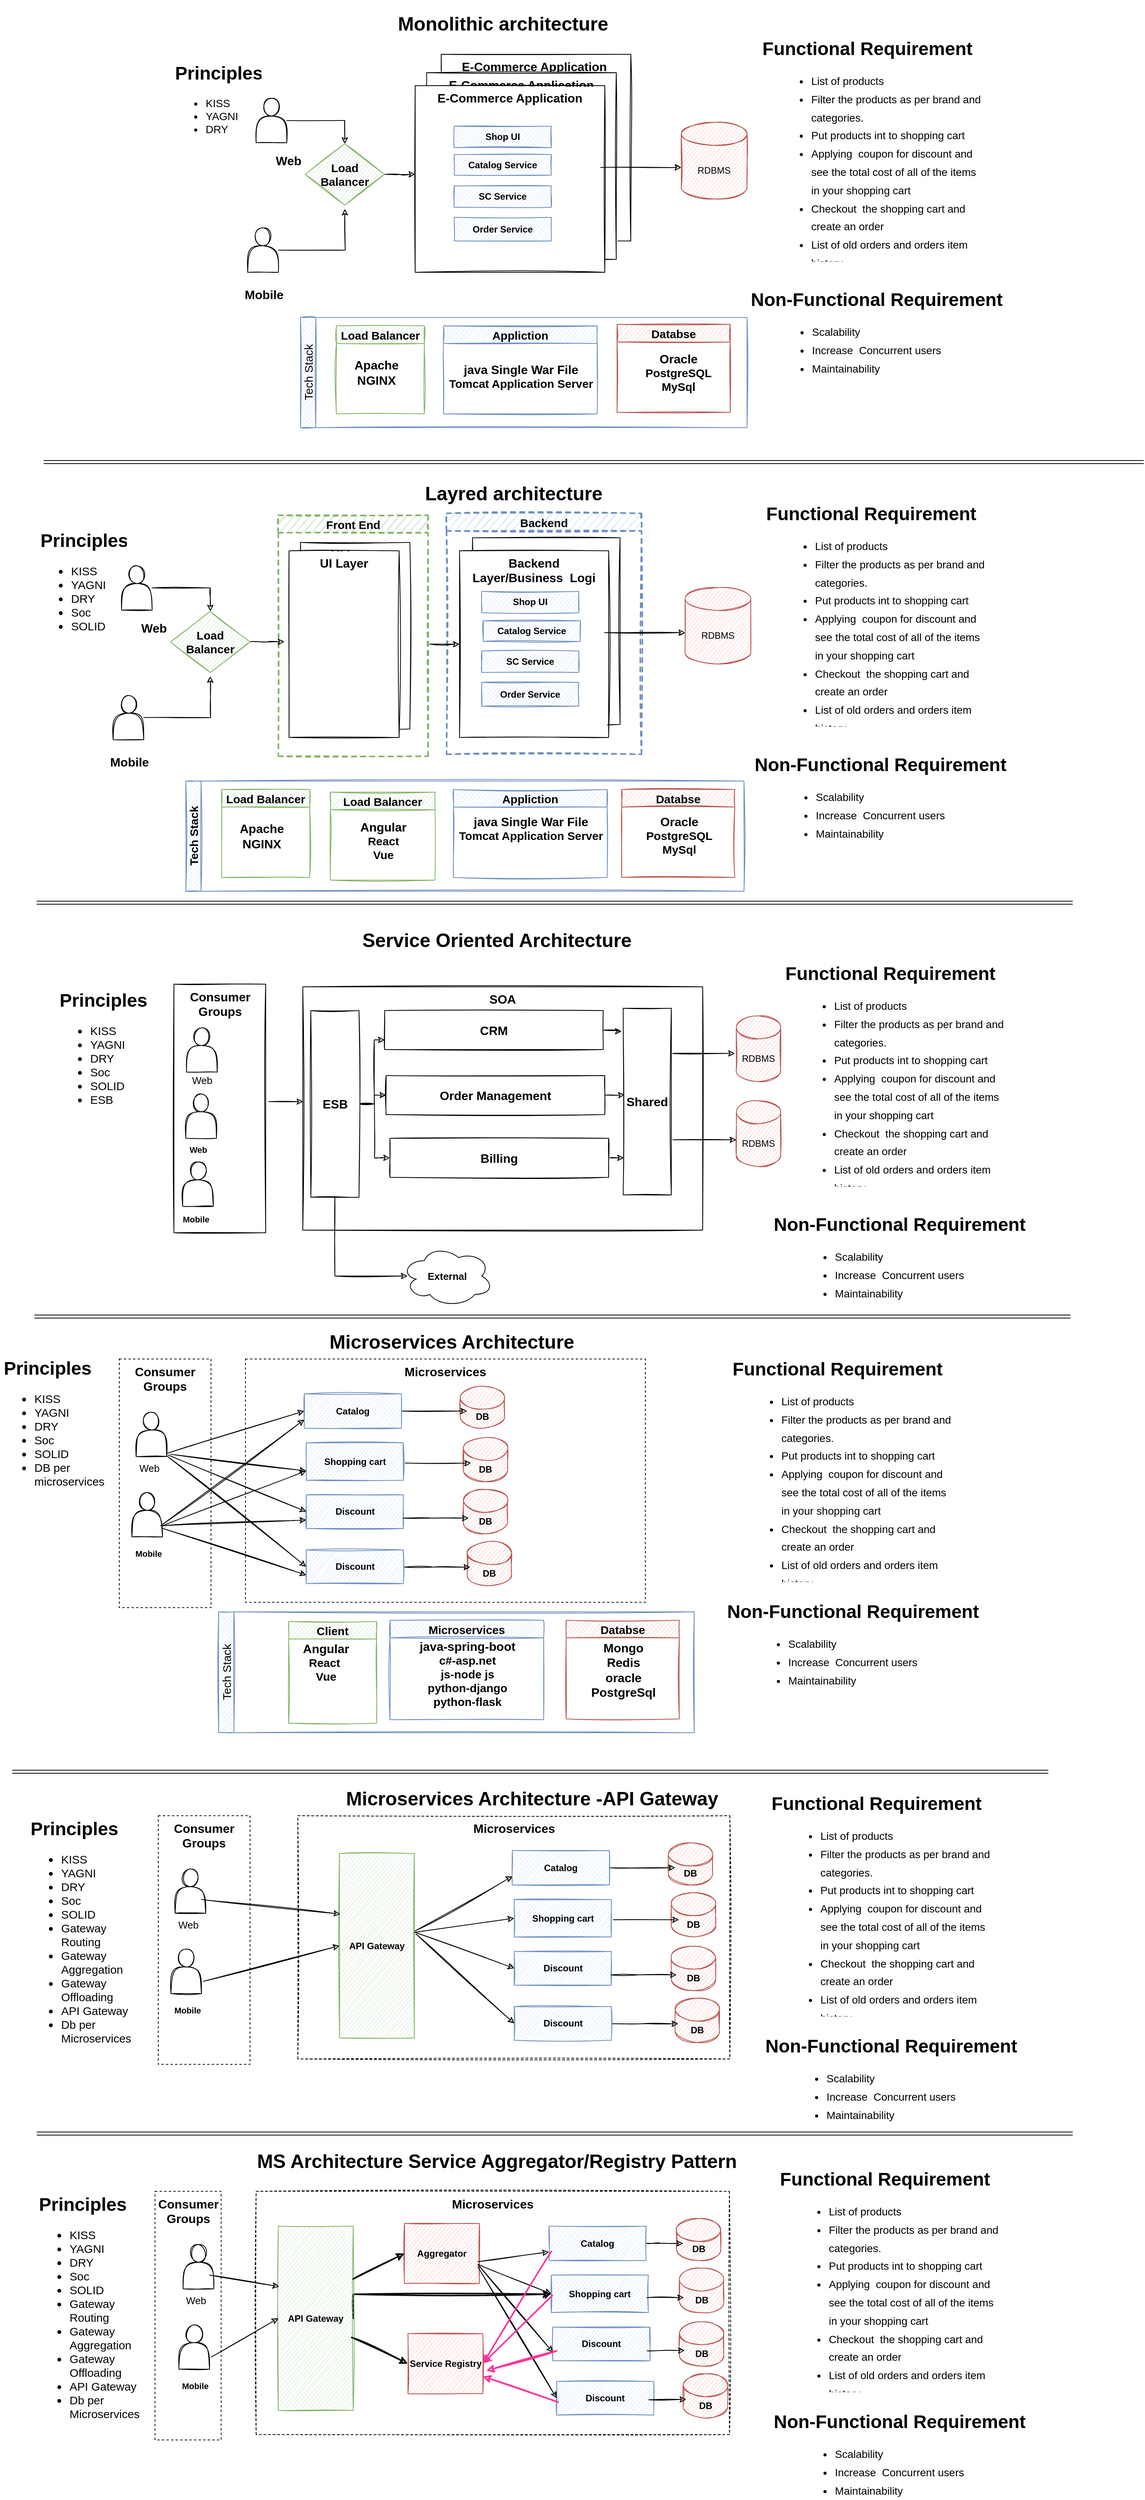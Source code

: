<mxfile version="13.9.9" type="device"><diagram id="ec2k7Hesi6WmFlCKf6qa" name="Page-1"><mxGraphModel dx="1464" dy="138" grid="0" gridSize="10" guides="1" tooltips="1" connect="1" arrows="1" fold="1" page="0" pageScale="1" pageWidth="850" pageHeight="1100" math="0" shadow="0"><root><mxCell id="0"/><mxCell id="1" parent="0"/><mxCell id="N778RxpFkCBKYSkDcsCE-330" value="&lt;b&gt;&lt;font style=&quot;font-size: 16px&quot;&gt;Consumer Groups&lt;/font&gt;&lt;/b&gt;" style="rounded=0;whiteSpace=wrap;html=1;sketch=1;align=center;verticalAlign=top;" parent="1" vertex="1"><mxGeometry x="48.5" y="1870.5" width="120" height="325" as="geometry"/></mxCell><mxCell id="SEdqGjDrWcy2dXmViuWo-49" value="Backend" style="swimlane;sketch=1;fontSize=15;fillColor=#dae8fc;strokeColor=#6c8ebf;strokeWidth=2;dashed=1;" parent="1" vertex="1"><mxGeometry x="405" y="1255" width="255" height="315" as="geometry"/></mxCell><mxCell id="SEdqGjDrWcy2dXmViuWo-47" value="Front End" style="swimlane;sketch=1;fontSize=15;fillColor=#d5e8d4;strokeColor=#82b366;dashed=1;strokeWidth=2;" parent="1" vertex="1"><mxGeometry x="185" y="1257.5" width="196" height="315" as="geometry"/></mxCell><mxCell id="SEdqGjDrWcy2dXmViuWo-10" value="&lt;b&gt;&lt;font style=&quot;font-size: 16px&quot;&gt;UI Layer&lt;/font&gt;&lt;/b&gt;" style="rounded=0;whiteSpace=wrap;html=1;sketch=1;align=center;verticalAlign=top;" parent="1" vertex="1"><mxGeometry x="214" y="1293" width="143" height="244" as="geometry"/></mxCell><mxCell id="ROj_67UQpcPL1jAS--Vf-10" value="&lt;b&gt;&lt;font style=&quot;font-size: 16px&quot;&gt;E-Commerce Application&amp;nbsp;&lt;/font&gt;&lt;/b&gt;" style="rounded=0;whiteSpace=wrap;html=1;sketch=1;align=center;verticalAlign=top;" parent="1" vertex="1"><mxGeometry x="398" y="655" width="248" height="244" as="geometry"/></mxCell><mxCell id="ROj_67UQpcPL1jAS--Vf-9" value="&lt;b&gt;&lt;font style=&quot;font-size: 16px&quot;&gt;E-Commerce Application&lt;/font&gt;&lt;/b&gt;" style="rounded=0;whiteSpace=wrap;html=1;sketch=1;align=center;verticalAlign=top;" parent="1" vertex="1"><mxGeometry x="379" y="679" width="248" height="244" as="geometry"/></mxCell><mxCell id="k0vu21li7wswJZSwt-MZ-2" value="&lt;h1 style=&quot;text-align: center&quot;&gt;Functional Requirement&lt;/h1&gt;&lt;p style=&quot;font-size: 14px&quot;&gt;&lt;/p&gt;&lt;blockquote style=&quot;margin: 0px 0px 0px 40px ; border: none ; padding: 0px ; font-size: 14px&quot;&gt;&lt;ul style=&quot;line-height: 170%&quot;&gt;&lt;li&gt;List of products&lt;/li&gt;&lt;li&gt;Filter the products as per brand and categories.&lt;/li&gt;&lt;li&gt;Put products int to shopping cart&lt;/li&gt;&lt;li&gt;Applying&amp;nbsp; coupon for discount and see the total cost of all of the items in your shopping cart&lt;/li&gt;&lt;li&gt;Checkout&amp;nbsp; the shopping cart and create an order&lt;/li&gt;&lt;li&gt;List of old orders and orders item history&lt;/li&gt;&lt;/ul&gt;&lt;/blockquote&gt;&lt;p&gt;&lt;/p&gt;" style="text;html=1;strokeColor=none;fillColor=none;spacing=5;spacingTop=-20;whiteSpace=wrap;overflow=hidden;rounded=0;sketch=1;fontStyle=0;labelBorderColor=none;align=left;" parent="1" vertex="1"><mxGeometry x="797" y="628" width="315" height="298" as="geometry"/></mxCell><mxCell id="k0vu21li7wswJZSwt-MZ-3" value="&lt;h1&gt;Principles&lt;/h1&gt;&lt;p style=&quot;font-size: 14px&quot;&gt;&lt;/p&gt;&lt;ul style=&quot;font-size: 14px&quot;&gt;&lt;li&gt;KISS&lt;/li&gt;&lt;li&gt;YAGNI&lt;/li&gt;&lt;li&gt;DRY&lt;/li&gt;&lt;/ul&gt;&lt;p&gt;&lt;/p&gt;" style="text;html=1;strokeColor=none;fillColor=none;spacing=5;spacingTop=-20;whiteSpace=wrap;overflow=hidden;rounded=0;sketch=1;" parent="1" vertex="1"><mxGeometry x="45" y="660" width="121" height="110" as="geometry"/></mxCell><mxCell id="k0vu21li7wswJZSwt-MZ-5" value="&lt;font style=&quot;font-size: 25px&quot;&gt;&lt;b&gt;Monolithic architecture&lt;/b&gt;&lt;/font&gt;" style="text;html=1;strokeColor=none;fillColor=none;align=center;verticalAlign=middle;whiteSpace=wrap;rounded=0;sketch=1;" parent="1" vertex="1"><mxGeometry x="335.5" y="584" width="286" height="59" as="geometry"/></mxCell><mxCell id="ROj_67UQpcPL1jAS--Vf-14" style="edgeStyle=orthogonalEdgeStyle;rounded=0;orthogonalLoop=1;jettySize=auto;html=1;entryX=0.5;entryY=0;entryDx=0;entryDy=0;sketch=1;" parent="1" source="k0vu21li7wswJZSwt-MZ-6" target="ROj_67UQpcPL1jAS--Vf-13" edge="1"><mxGeometry relative="1" as="geometry"/></mxCell><mxCell id="k0vu21li7wswJZSwt-MZ-6" value="" style="shape=actor;whiteSpace=wrap;html=1;sketch=1;" parent="1" vertex="1"><mxGeometry x="156" y="712.5" width="40" height="58" as="geometry"/></mxCell><mxCell id="k0vu21li7wswJZSwt-MZ-7" value="&lt;b&gt;&lt;font style=&quot;font-size: 16px&quot;&gt;Web&lt;/font&gt;&lt;/b&gt;" style="text;html=1;strokeColor=none;fillColor=none;align=center;verticalAlign=middle;whiteSpace=wrap;rounded=0;sketch=1;" parent="1" vertex="1"><mxGeometry x="168.5" y="784" width="59" height="20" as="geometry"/></mxCell><mxCell id="k0vu21li7wswJZSwt-MZ-8" value="&lt;b&gt;&lt;font style=&quot;font-size: 16px&quot;&gt;E-Commerce Application&lt;/font&gt;&lt;/b&gt;" style="rounded=0;whiteSpace=wrap;html=1;sketch=1;align=center;verticalAlign=top;" parent="1" vertex="1"><mxGeometry x="364" y="696" width="248" height="244" as="geometry"/></mxCell><mxCell id="Zl33x8nUSlphp2DYGEaB-1" value="RDBMS" style="shape=cylinder3;whiteSpace=wrap;html=1;boundedLbl=1;backgroundOutline=1;size=15;fillColor=#f8cecc;strokeColor=#b85450;sketch=1;" parent="1" vertex="1"><mxGeometry x="712" y="744" width="86" height="100" as="geometry"/></mxCell><mxCell id="Zl33x8nUSlphp2DYGEaB-6" style="edgeStyle=orthogonalEdgeStyle;rounded=0;sketch=1;orthogonalLoop=1;jettySize=auto;html=1;entryX=0;entryY=0.418;entryDx=0;entryDy=0;entryPerimeter=0;" parent="1" edge="1"><mxGeometry relative="1" as="geometry"><mxPoint x="606.5" y="803.002" as="sourcePoint"/><mxPoint x="712" y="803.002" as="targetPoint"/></mxGeometry></mxCell><mxCell id="Zl33x8nUSlphp2DYGEaB-7" value="Shop UI" style="rounded=0;whiteSpace=wrap;html=1;align=center;fontStyle=1;sketch=1;fillColor=#dae8fc;strokeColor=#6c8ebf;" parent="1" vertex="1"><mxGeometry x="415" y="749" width="127" height="28" as="geometry"/></mxCell><mxCell id="Zl33x8nUSlphp2DYGEaB-8" value="Catalog Service" style="rounded=0;whiteSpace=wrap;html=1;align=center;fontStyle=1;sketch=1;fillColor=#dae8fc;strokeColor=#6c8ebf;" parent="1" vertex="1"><mxGeometry x="415" y="786" width="127" height="27" as="geometry"/></mxCell><mxCell id="Zl33x8nUSlphp2DYGEaB-9" value="SC Service" style="rounded=0;whiteSpace=wrap;html=1;align=center;fontStyle=1;sketch=1;fillColor=#dae8fc;strokeColor=#6c8ebf;" parent="1" vertex="1"><mxGeometry x="415" y="827" width="127" height="28" as="geometry"/></mxCell><mxCell id="Zl33x8nUSlphp2DYGEaB-10" value="Order Service" style="rounded=0;whiteSpace=wrap;html=1;align=center;fontStyle=1;sketch=1;fillColor=#dae8fc;strokeColor=#6c8ebf;" parent="1" vertex="1"><mxGeometry x="415" y="868" width="127" height="31" as="geometry"/></mxCell><mxCell id="ROj_67UQpcPL1jAS--Vf-1" value="&lt;h1 style=&quot;text-align: center&quot;&gt;Non-Functional Requirement&lt;/h1&gt;&lt;p style=&quot;font-size: 14px&quot;&gt;&lt;/p&gt;&lt;blockquote style=&quot;margin: 0px 0px 0px 40px ; border: none ; padding: 0px ; font-size: 14px&quot;&gt;&lt;ul style=&quot;line-height: 170%&quot;&gt;&lt;li&gt;Scalability&lt;/li&gt;&lt;li&gt;Increase&amp;nbsp; Concurrent users&lt;/li&gt;&lt;li&gt;Maintainability&lt;/li&gt;&lt;/ul&gt;&lt;/blockquote&gt;&lt;p&gt;&lt;/p&gt;" style="text;html=1;strokeColor=none;fillColor=none;spacing=5;spacingTop=-20;whiteSpace=wrap;overflow=hidden;rounded=0;sketch=1;fontStyle=0;labelBorderColor=none;align=left;" parent="1" vertex="1"><mxGeometry x="798" y="956" width="350" height="121" as="geometry"/></mxCell><mxCell id="ROj_67UQpcPL1jAS--Vf-15" style="edgeStyle=orthogonalEdgeStyle;rounded=0;orthogonalLoop=1;jettySize=auto;html=1;sketch=1;" parent="1" source="ROj_67UQpcPL1jAS--Vf-2" edge="1"><mxGeometry relative="1" as="geometry"><mxPoint x="272" y="857" as="targetPoint"/></mxGeometry></mxCell><mxCell id="ROj_67UQpcPL1jAS--Vf-2" value="" style="shape=actor;whiteSpace=wrap;html=1;sketch=1;" parent="1" vertex="1"><mxGeometry x="145" y="882" width="40" height="58" as="geometry"/></mxCell><mxCell id="ROj_67UQpcPL1jAS--Vf-3" value="&lt;b&gt;&lt;font style=&quot;font-size: 16px&quot;&gt;Mobile&lt;/font&gt;&lt;/b&gt;" style="text;html=1;strokeColor=none;fillColor=none;align=center;verticalAlign=middle;whiteSpace=wrap;rounded=0;sketch=1;" parent="1" vertex="1"><mxGeometry x="137" y="959" width="59" height="20" as="geometry"/></mxCell><mxCell id="ROj_67UQpcPL1jAS--Vf-16" style="edgeStyle=orthogonalEdgeStyle;rounded=0;orthogonalLoop=1;jettySize=auto;html=1;entryX=0;entryY=0.475;entryDx=0;entryDy=0;entryPerimeter=0;sketch=1;" parent="1" source="ROj_67UQpcPL1jAS--Vf-13" target="k0vu21li7wswJZSwt-MZ-8" edge="1"><mxGeometry relative="1" as="geometry"/></mxCell><mxCell id="ROj_67UQpcPL1jAS--Vf-13" value="&lt;b&gt;&lt;font style=&quot;font-size: 15px&quot;&gt;Load Balancer&lt;/font&gt;&lt;/b&gt;" style="rhombus;whiteSpace=wrap;html=1;fillColor=#d5e8d4;shadow=0;sketch=1;rounded=0;strokeColor=#82b366;" parent="1" vertex="1"><mxGeometry x="220" y="772" width="104" height="80" as="geometry"/></mxCell><mxCell id="60dnuKKUJozWv6TFlMtV-2" value="Tech Stack" style="swimlane;html=1;horizontal=0;startSize=20;sketch=1;fontSize=15;fontStyle=0;fillColor=#dae8fc;strokeColor=#6c8ebf;" parent="1" vertex="1"><mxGeometry x="214" y="999" width="584" height="144" as="geometry"/></mxCell><mxCell id="60dnuKKUJozWv6TFlMtV-4" value="Load Balancer" style="swimlane;sketch=1;fontSize=15;fillColor=#d5e8d4;strokeColor=#82b366;" parent="60dnuKKUJozWv6TFlMtV-2" vertex="1"><mxGeometry x="47" y="11" width="115" height="115" as="geometry"/></mxCell><mxCell id="60dnuKKUJozWv6TFlMtV-5" value="&lt;b style=&quot;font-size: 16px&quot;&gt;Apache&lt;br&gt;NGINX&lt;/b&gt;" style="text;html=1;align=center;verticalAlign=middle;resizable=0;points=[];autosize=1;fontSize=15;" parent="60dnuKKUJozWv6TFlMtV-4" vertex="1"><mxGeometry x="18" y="41" width="68" height="40" as="geometry"/></mxCell><mxCell id="60dnuKKUJozWv6TFlMtV-6" value="Appliction" style="swimlane;sketch=1;fontSize=15;fillColor=#dae8fc;strokeColor=#6c8ebf;" parent="60dnuKKUJozWv6TFlMtV-2" vertex="1"><mxGeometry x="187" y="11" width="201" height="115" as="geometry"/></mxCell><mxCell id="60dnuKKUJozWv6TFlMtV-7" value="&lt;b&gt;&lt;span style=&quot;font-size: 16px&quot;&gt;java Single War File&lt;br&gt;&lt;/span&gt;Tomcat Application Server&lt;/b&gt;" style="text;html=1;align=center;verticalAlign=middle;resizable=0;points=[];autosize=1;fontSize=15;" parent="60dnuKKUJozWv6TFlMtV-6" vertex="1"><mxGeometry x="1.5" y="46" width="198" height="40" as="geometry"/></mxCell><mxCell id="60dnuKKUJozWv6TFlMtV-8" value="Databse" style="swimlane;sketch=1;fontSize=15;startSize=23;fillColor=#f8cecc;strokeColor=#b85450;" parent="60dnuKKUJozWv6TFlMtV-2" vertex="1"><mxGeometry x="414" y="9" width="148" height="115" as="geometry"/></mxCell><mxCell id="60dnuKKUJozWv6TFlMtV-9" value="&lt;span style=&quot;font-size: 16px&quot;&gt;&lt;span&gt;Oracle&lt;br&gt;&lt;/span&gt;&lt;/span&gt;PostgreSQL&lt;br&gt;MySql" style="text;html=1;align=center;verticalAlign=middle;resizable=0;points=[];autosize=1;fontSize=15;fontStyle=1" parent="60dnuKKUJozWv6TFlMtV-8" vertex="1"><mxGeometry x="31" y="34" width="97" height="58" as="geometry"/></mxCell><mxCell id="SEdqGjDrWcy2dXmViuWo-9" value="" style="shape=link;html=1;" parent="1" edge="1"><mxGeometry width="100" relative="1" as="geometry"><mxPoint x="-122" y="1188" as="sourcePoint"/><mxPoint x="1317" y="1188" as="targetPoint"/></mxGeometry></mxCell><mxCell id="SEdqGjDrWcy2dXmViuWo-11" value="" style="rounded=0;whiteSpace=wrap;html=1;sketch=1;align=center;verticalAlign=top;" parent="1" vertex="1"><mxGeometry x="439" y="1287" width="193" height="244" as="geometry"/></mxCell><mxCell id="SEdqGjDrWcy2dXmViuWo-12" value="&lt;h1 style=&quot;text-align: center&quot;&gt;Functional Requirement&lt;/h1&gt;&lt;p style=&quot;font-size: 14px&quot;&gt;&lt;/p&gt;&lt;blockquote style=&quot;margin: 0px 0px 0px 40px ; border: none ; padding: 0px ; font-size: 14px&quot;&gt;&lt;ul style=&quot;line-height: 170%&quot;&gt;&lt;li&gt;List of products&lt;/li&gt;&lt;li&gt;Filter the products as per brand and categories.&lt;/li&gt;&lt;li&gt;Put products int to shopping cart&lt;/li&gt;&lt;li&gt;Applying&amp;nbsp; coupon for discount and see the total cost of all of the items in your shopping cart&lt;/li&gt;&lt;li&gt;Checkout&amp;nbsp; the shopping cart and create an order&lt;/li&gt;&lt;li&gt;List of old orders and orders item history&lt;/li&gt;&lt;/ul&gt;&lt;/blockquote&gt;&lt;p&gt;&lt;/p&gt;" style="text;html=1;strokeColor=none;fillColor=none;spacing=5;spacingTop=-20;whiteSpace=wrap;overflow=hidden;rounded=0;sketch=1;fontStyle=0;labelBorderColor=none;align=left;" parent="1" vertex="1"><mxGeometry x="802" y="1236" width="315" height="298" as="geometry"/></mxCell><mxCell id="SEdqGjDrWcy2dXmViuWo-13" value="&lt;h1&gt;Principles&lt;/h1&gt;&lt;p style=&quot;font-size: 14px&quot;&gt;&lt;/p&gt;&lt;ul style=&quot;font-size: 15px&quot;&gt;&lt;li&gt;KISS&lt;/li&gt;&lt;li&gt;YAGNI&lt;/li&gt;&lt;li&gt;DRY&lt;/li&gt;&lt;li&gt;Soc&lt;/li&gt;&lt;li&gt;SOLID&lt;/li&gt;&lt;/ul&gt;&lt;p&gt;&lt;/p&gt;" style="text;html=1;strokeColor=none;fillColor=none;spacing=5;spacingTop=-20;whiteSpace=wrap;overflow=hidden;rounded=0;sketch=1;" parent="1" vertex="1"><mxGeometry x="-131" y="1271" width="121" height="156" as="geometry"/></mxCell><mxCell id="SEdqGjDrWcy2dXmViuWo-14" value="&lt;font style=&quot;font-size: 25px&quot;&gt;&lt;b&gt;Layred architecture&lt;/b&gt;&lt;/font&gt;" style="text;html=1;strokeColor=none;fillColor=none;align=center;verticalAlign=middle;whiteSpace=wrap;rounded=0;sketch=1;" parent="1" vertex="1"><mxGeometry x="350" y="1198" width="286" height="59" as="geometry"/></mxCell><mxCell id="SEdqGjDrWcy2dXmViuWo-15" style="edgeStyle=orthogonalEdgeStyle;rounded=0;orthogonalLoop=1;jettySize=auto;html=1;entryX=0.5;entryY=0;entryDx=0;entryDy=0;sketch=1;" parent="1" source="SEdqGjDrWcy2dXmViuWo-16" target="SEdqGjDrWcy2dXmViuWo-30" edge="1"><mxGeometry relative="1" as="geometry"/></mxCell><mxCell id="SEdqGjDrWcy2dXmViuWo-16" value="" style="shape=actor;whiteSpace=wrap;html=1;sketch=1;" parent="1" vertex="1"><mxGeometry x="-20" y="1323.5" width="40" height="58" as="geometry"/></mxCell><mxCell id="SEdqGjDrWcy2dXmViuWo-17" value="&lt;b&gt;&lt;font style=&quot;font-size: 16px&quot;&gt;Web&lt;/font&gt;&lt;/b&gt;" style="text;html=1;strokeColor=none;fillColor=none;align=center;verticalAlign=middle;whiteSpace=wrap;rounded=0;sketch=1;" parent="1" vertex="1"><mxGeometry x="-7.5" y="1395" width="59" height="20" as="geometry"/></mxCell><mxCell id="SEdqGjDrWcy2dXmViuWo-18" value="&lt;b&gt;&lt;font style=&quot;font-size: 16px&quot;&gt;Backend Layer/Business&amp;nbsp; Logi&lt;/font&gt;&lt;/b&gt;" style="rounded=0;whiteSpace=wrap;html=1;sketch=1;align=center;verticalAlign=top;" parent="1" vertex="1"><mxGeometry x="422" y="1304" width="195" height="244" as="geometry"/></mxCell><mxCell id="SEdqGjDrWcy2dXmViuWo-19" value="RDBMS" style="shape=cylinder3;whiteSpace=wrap;html=1;boundedLbl=1;backgroundOutline=1;size=15;fillColor=#f8cecc;strokeColor=#b85450;sketch=1;" parent="1" vertex="1"><mxGeometry x="717" y="1352" width="86" height="100" as="geometry"/></mxCell><mxCell id="SEdqGjDrWcy2dXmViuWo-20" style="edgeStyle=orthogonalEdgeStyle;rounded=0;sketch=1;orthogonalLoop=1;jettySize=auto;html=1;entryX=0;entryY=0.418;entryDx=0;entryDy=0;entryPerimeter=0;" parent="1" edge="1"><mxGeometry relative="1" as="geometry"><mxPoint x="611.5" y="1411.002" as="sourcePoint"/><mxPoint x="717" y="1411.002" as="targetPoint"/></mxGeometry></mxCell><mxCell id="SEdqGjDrWcy2dXmViuWo-21" value="Shop UI" style="rounded=0;whiteSpace=wrap;html=1;align=center;fontStyle=1;sketch=1;fillColor=#dae8fc;strokeColor=#6c8ebf;" parent="1" vertex="1"><mxGeometry x="451" y="1357" width="127" height="28" as="geometry"/></mxCell><mxCell id="SEdqGjDrWcy2dXmViuWo-22" value="Catalog Service" style="rounded=0;whiteSpace=wrap;html=1;align=center;fontStyle=1;sketch=1;fillColor=#dae8fc;strokeColor=#6c8ebf;" parent="1" vertex="1"><mxGeometry x="453" y="1395.5" width="127" height="27" as="geometry"/></mxCell><mxCell id="SEdqGjDrWcy2dXmViuWo-23" value="SC Service" style="rounded=0;whiteSpace=wrap;html=1;align=center;fontStyle=1;sketch=1;fillColor=#dae8fc;strokeColor=#6c8ebf;" parent="1" vertex="1"><mxGeometry x="451" y="1435" width="127" height="28" as="geometry"/></mxCell><mxCell id="SEdqGjDrWcy2dXmViuWo-24" value="Order Service" style="rounded=0;whiteSpace=wrap;html=1;align=center;fontStyle=1;sketch=1;fillColor=#dae8fc;strokeColor=#6c8ebf;" parent="1" vertex="1"><mxGeometry x="451" y="1476" width="127" height="31" as="geometry"/></mxCell><mxCell id="SEdqGjDrWcy2dXmViuWo-25" value="&lt;h1 style=&quot;text-align: center&quot;&gt;Non-Functional Requirement&lt;/h1&gt;&lt;p style=&quot;font-size: 14px&quot;&gt;&lt;/p&gt;&lt;blockquote style=&quot;margin: 0px 0px 0px 40px ; border: none ; padding: 0px ; font-size: 14px&quot;&gt;&lt;ul style=&quot;line-height: 170%&quot;&gt;&lt;li&gt;Scalability&lt;/li&gt;&lt;li&gt;Increase&amp;nbsp; Concurrent users&lt;/li&gt;&lt;li&gt;Maintainability&lt;/li&gt;&lt;/ul&gt;&lt;/blockquote&gt;&lt;p&gt;&lt;/p&gt;" style="text;html=1;strokeColor=none;fillColor=none;spacing=5;spacingTop=-20;whiteSpace=wrap;overflow=hidden;rounded=0;sketch=1;fontStyle=0;labelBorderColor=none;align=left;" parent="1" vertex="1"><mxGeometry x="803" y="1564" width="350" height="121" as="geometry"/></mxCell><mxCell id="SEdqGjDrWcy2dXmViuWo-26" style="edgeStyle=orthogonalEdgeStyle;rounded=0;orthogonalLoop=1;jettySize=auto;html=1;sketch=1;" parent="1" source="SEdqGjDrWcy2dXmViuWo-27" edge="1"><mxGeometry relative="1" as="geometry"><mxPoint x="96" y="1468" as="targetPoint"/></mxGeometry></mxCell><mxCell id="SEdqGjDrWcy2dXmViuWo-27" value="" style="shape=actor;whiteSpace=wrap;html=1;sketch=1;" parent="1" vertex="1"><mxGeometry x="-31" y="1493" width="40" height="58" as="geometry"/></mxCell><mxCell id="SEdqGjDrWcy2dXmViuWo-28" value="&lt;b&gt;&lt;font style=&quot;font-size: 16px&quot;&gt;Mobile&lt;/font&gt;&lt;/b&gt;" style="text;html=1;strokeColor=none;fillColor=none;align=center;verticalAlign=middle;whiteSpace=wrap;rounded=0;sketch=1;" parent="1" vertex="1"><mxGeometry x="-39" y="1570" width="59" height="20" as="geometry"/></mxCell><mxCell id="SEdqGjDrWcy2dXmViuWo-53" style="edgeStyle=orthogonalEdgeStyle;rounded=0;sketch=1;orthogonalLoop=1;jettySize=auto;html=1;" parent="1" source="SEdqGjDrWcy2dXmViuWo-30" edge="1"><mxGeometry relative="1" as="geometry"><mxPoint x="193" y="1423" as="targetPoint"/></mxGeometry></mxCell><mxCell id="SEdqGjDrWcy2dXmViuWo-30" value="&lt;b&gt;&lt;font style=&quot;font-size: 15px&quot;&gt;Load Balancer&lt;/font&gt;&lt;/b&gt;" style="rhombus;whiteSpace=wrap;html=1;fillColor=#d5e8d4;shadow=0;sketch=1;rounded=0;strokeColor=#82b366;" parent="1" vertex="1"><mxGeometry x="44" y="1383" width="104" height="80" as="geometry"/></mxCell><mxCell id="SEdqGjDrWcy2dXmViuWo-31" value="Tech Stack" style="swimlane;html=1;horizontal=0;startSize=20;sketch=1;fontSize=15;fontStyle=1;fillColor=#dae8fc;strokeColor=#6c8ebf;" parent="1" vertex="1"><mxGeometry x="64" y="1605" width="730" height="144" as="geometry"/></mxCell><mxCell id="SEdqGjDrWcy2dXmViuWo-32" value="Load Balancer" style="swimlane;sketch=1;fontSize=15;fillColor=#d5e8d4;strokeColor=#82b366;" parent="SEdqGjDrWcy2dXmViuWo-31" vertex="1"><mxGeometry x="47" y="11" width="115" height="115" as="geometry"/></mxCell><mxCell id="SEdqGjDrWcy2dXmViuWo-33" value="&lt;b style=&quot;font-size: 16px&quot;&gt;Apache&lt;br&gt;NGINX&lt;/b&gt;" style="text;html=1;align=center;verticalAlign=middle;resizable=0;points=[];autosize=1;fontSize=15;" parent="SEdqGjDrWcy2dXmViuWo-32" vertex="1"><mxGeometry x="18" y="41" width="68" height="40" as="geometry"/></mxCell><mxCell id="SEdqGjDrWcy2dXmViuWo-36" value="Databse" style="swimlane;sketch=1;fontSize=15;startSize=23;fillColor=#f8cecc;strokeColor=#b85450;" parent="SEdqGjDrWcy2dXmViuWo-31" vertex="1"><mxGeometry x="570" y="11" width="148" height="115" as="geometry"/></mxCell><mxCell id="SEdqGjDrWcy2dXmViuWo-37" value="&lt;span style=&quot;font-size: 16px&quot;&gt;&lt;span&gt;Oracle&lt;br&gt;&lt;/span&gt;&lt;/span&gt;PostgreSQL&lt;br&gt;MySql" style="text;html=1;align=center;verticalAlign=middle;resizable=0;points=[];autosize=1;fontSize=15;fontStyle=1" parent="SEdqGjDrWcy2dXmViuWo-36" vertex="1"><mxGeometry x="26" y="31" width="97" height="58" as="geometry"/></mxCell><mxCell id="SEdqGjDrWcy2dXmViuWo-34" value="Appliction" style="swimlane;sketch=1;fontSize=15;fillColor=#dae8fc;strokeColor=#6c8ebf;" parent="SEdqGjDrWcy2dXmViuWo-31" vertex="1"><mxGeometry x="350" y="11" width="201" height="115" as="geometry"/></mxCell><mxCell id="SEdqGjDrWcy2dXmViuWo-35" value="&lt;b&gt;&lt;span style=&quot;font-size: 16px&quot;&gt;java Single War File&lt;br&gt;&lt;/span&gt;Tomcat Application Server&lt;/b&gt;" style="text;html=1;align=center;verticalAlign=middle;resizable=0;points=[];autosize=1;fontSize=15;" parent="SEdqGjDrWcy2dXmViuWo-34" vertex="1"><mxGeometry x="1.5" y="31" width="198" height="40" as="geometry"/></mxCell><mxCell id="it-3vbONfgp5OFYD7PU5-1" value="Load Balancer" style="swimlane;sketch=1;fontSize=15;fillColor=#d5e8d4;strokeColor=#82b366;" parent="SEdqGjDrWcy2dXmViuWo-31" vertex="1"><mxGeometry x="189" y="14.5" width="137" height="115" as="geometry"/></mxCell><mxCell id="it-3vbONfgp5OFYD7PU5-2" value="&lt;span style=&quot;font-size: 16px&quot;&gt;&lt;span&gt;Angular&lt;br&gt;&lt;/span&gt;&lt;/span&gt;React&lt;br&gt;Vue" style="text;html=1;align=center;verticalAlign=middle;resizable=0;points=[];autosize=1;fontSize=15;fontStyle=1" parent="it-3vbONfgp5OFYD7PU5-1" vertex="1"><mxGeometry x="34" y="34.5" width="70" height="58" as="geometry"/></mxCell><mxCell id="SEdqGjDrWcy2dXmViuWo-38" value="" style="shape=link;html=1;" parent="1" edge="1"><mxGeometry width="100" relative="1" as="geometry"><mxPoint x="-131" y="1764" as="sourcePoint"/><mxPoint x="1224" y="1764" as="targetPoint"/></mxGeometry></mxCell><mxCell id="SEdqGjDrWcy2dXmViuWo-40" style="edgeStyle=orthogonalEdgeStyle;rounded=0;orthogonalLoop=1;jettySize=auto;html=1;entryX=0;entryY=0.5;entryDx=0;entryDy=0;sketch=1;" parent="1" target="SEdqGjDrWcy2dXmViuWo-18" edge="1"><mxGeometry relative="1" as="geometry"><mxPoint x="383" y="1426" as="sourcePoint"/></mxGeometry></mxCell><mxCell id="SEdqGjDrWcy2dXmViuWo-39" value="&lt;b&gt;&lt;font style=&quot;font-size: 16px&quot;&gt;UI Layer&lt;/font&gt;&lt;/b&gt;" style="rounded=0;whiteSpace=wrap;html=1;sketch=1;align=center;verticalAlign=top;" parent="1" vertex="1"><mxGeometry x="199" y="1304" width="144" height="244" as="geometry"/></mxCell><mxCell id="N778RxpFkCBKYSkDcsCE-294" value="&lt;b&gt;&lt;font style=&quot;font-size: 16px&quot;&gt;SOA&lt;/font&gt;&lt;/b&gt;" style="rounded=0;whiteSpace=wrap;html=1;sketch=1;align=center;verticalAlign=top;" parent="1" vertex="1"><mxGeometry x="217" y="1874" width="523" height="318" as="geometry"/></mxCell><mxCell id="N778RxpFkCBKYSkDcsCE-296" value="&lt;h1 style=&quot;text-align: center&quot;&gt;Functional Requirement&lt;/h1&gt;&lt;p style=&quot;font-size: 14px&quot;&gt;&lt;/p&gt;&lt;blockquote style=&quot;margin: 0px 0px 0px 40px ; border: none ; padding: 0px ; font-size: 14px&quot;&gt;&lt;ul style=&quot;line-height: 170%&quot;&gt;&lt;li&gt;List of products&lt;/li&gt;&lt;li&gt;Filter the products as per brand and categories.&lt;/li&gt;&lt;li&gt;Put products int to shopping cart&lt;/li&gt;&lt;li&gt;Applying&amp;nbsp; coupon for discount and see the total cost of all of the items in your shopping cart&lt;/li&gt;&lt;li&gt;Checkout&amp;nbsp; the shopping cart and create an order&lt;/li&gt;&lt;li&gt;List of old orders and orders item history&lt;/li&gt;&lt;/ul&gt;&lt;/blockquote&gt;&lt;p&gt;&lt;/p&gt;" style="text;html=1;strokeColor=none;fillColor=none;spacing=5;spacingTop=-20;whiteSpace=wrap;overflow=hidden;rounded=0;sketch=1;fontStyle=0;labelBorderColor=none;align=left;" parent="1" vertex="1"><mxGeometry x="826.5" y="1837" width="315" height="298" as="geometry"/></mxCell><mxCell id="N778RxpFkCBKYSkDcsCE-297" value="&lt;h1&gt;Principles&lt;/h1&gt;&lt;p style=&quot;font-size: 14px&quot;&gt;&lt;/p&gt;&lt;ul style=&quot;font-size: 15px&quot;&gt;&lt;li&gt;KISS&lt;/li&gt;&lt;li&gt;YAGNI&lt;/li&gt;&lt;li&gt;DRY&lt;/li&gt;&lt;li&gt;Soc&lt;/li&gt;&lt;li&gt;SOLID&lt;/li&gt;&lt;li&gt;ESB&lt;/li&gt;&lt;/ul&gt;&lt;p&gt;&lt;/p&gt;" style="text;html=1;strokeColor=none;fillColor=none;spacing=5;spacingTop=-20;whiteSpace=wrap;overflow=hidden;rounded=0;sketch=1;" parent="1" vertex="1"><mxGeometry x="-106.5" y="1872" width="121.5" height="169" as="geometry"/></mxCell><mxCell id="N778RxpFkCBKYSkDcsCE-299" value="" style="shape=actor;whiteSpace=wrap;html=1;sketch=1;" parent="1" vertex="1"><mxGeometry x="65" y="1927.5" width="40" height="58" as="geometry"/></mxCell><mxCell id="N778RxpFkCBKYSkDcsCE-300" value="&lt;span style=&quot;font-size: 13px;&quot;&gt;&lt;font style=&quot;font-size: 13px;&quot;&gt;Web&lt;/font&gt;&lt;/span&gt;" style="text;html=1;strokeColor=none;fillColor=none;align=center;verticalAlign=middle;whiteSpace=wrap;rounded=0;sketch=1;fontStyle=0;fontSize=13;" parent="1" vertex="1"><mxGeometry x="55.5" y="1986" width="59" height="20" as="geometry"/></mxCell><mxCell id="N778RxpFkCBKYSkDcsCE-302" value="RDBMS" style="shape=cylinder3;whiteSpace=wrap;html=1;boundedLbl=1;backgroundOutline=1;size=15;fillColor=#f8cecc;strokeColor=#b85450;sketch=1;" parent="1" vertex="1"><mxGeometry x="784" y="1912" width="58" height="86" as="geometry"/></mxCell><mxCell id="N778RxpFkCBKYSkDcsCE-308" value="&lt;h1 style=&quot;text-align: center&quot;&gt;Non-Functional Requirement&lt;/h1&gt;&lt;p style=&quot;font-size: 14px&quot;&gt;&lt;/p&gt;&lt;blockquote style=&quot;margin: 0px 0px 0px 40px ; border: none ; padding: 0px ; font-size: 14px&quot;&gt;&lt;ul style=&quot;line-height: 170%&quot;&gt;&lt;li&gt;Scalability&lt;/li&gt;&lt;li&gt;Increase&amp;nbsp; Concurrent users&lt;/li&gt;&lt;li&gt;Maintainability&lt;/li&gt;&lt;/ul&gt;&lt;/blockquote&gt;&lt;p&gt;&lt;/p&gt;" style="text;html=1;strokeColor=none;fillColor=none;spacing=5;spacingTop=-20;whiteSpace=wrap;overflow=hidden;rounded=0;sketch=1;fontStyle=0;labelBorderColor=none;align=left;" parent="1" vertex="1"><mxGeometry x="827.5" y="2165" width="350" height="121" as="geometry"/></mxCell><mxCell id="N778RxpFkCBKYSkDcsCE-310" value="" style="shape=actor;whiteSpace=wrap;html=1;sketch=1;" parent="1" vertex="1"><mxGeometry x="60" y="2103" width="40" height="58" as="geometry"/></mxCell><mxCell id="N778RxpFkCBKYSkDcsCE-311" value="&lt;span style=&quot;font-size: 11px;&quot;&gt;&lt;font style=&quot;font-size: 11px;&quot;&gt;Mobile&lt;/font&gt;&lt;/span&gt;" style="text;html=1;strokeColor=none;fillColor=none;align=center;verticalAlign=middle;whiteSpace=wrap;rounded=0;sketch=1;fontStyle=1;fontSize=11;" parent="1" vertex="1"><mxGeometry x="48" y="2168" width="59" height="20" as="geometry"/></mxCell><mxCell id="N778RxpFkCBKYSkDcsCE-312" style="edgeStyle=orthogonalEdgeStyle;rounded=0;sketch=1;orthogonalLoop=1;jettySize=auto;html=1;" parent="1" edge="1"><mxGeometry relative="1" as="geometry"><mxPoint x="217.5" y="2024" as="targetPoint"/><mxPoint x="172.5" y="2024" as="sourcePoint"/></mxGeometry></mxCell><mxCell id="N778RxpFkCBKYSkDcsCE-347" style="edgeStyle=orthogonalEdgeStyle;rounded=0;sketch=1;orthogonalLoop=1;jettySize=auto;html=1;entryX=0;entryY=0.5;entryDx=0;entryDy=0;fontSize=11;" parent="1" source="N778RxpFkCBKYSkDcsCE-324" target="N778RxpFkCBKYSkDcsCE-333" edge="1"><mxGeometry relative="1" as="geometry"/></mxCell><mxCell id="N778RxpFkCBKYSkDcsCE-348" style="edgeStyle=orthogonalEdgeStyle;rounded=0;sketch=1;orthogonalLoop=1;jettySize=auto;html=1;exitX=1;exitY=0.5;exitDx=0;exitDy=0;entryX=0;entryY=0.75;entryDx=0;entryDy=0;fontSize=11;" parent="1" source="N778RxpFkCBKYSkDcsCE-324" target="N778RxpFkCBKYSkDcsCE-331" edge="1"><mxGeometry relative="1" as="geometry"/></mxCell><mxCell id="N778RxpFkCBKYSkDcsCE-349" style="edgeStyle=orthogonalEdgeStyle;rounded=0;sketch=1;orthogonalLoop=1;jettySize=auto;html=1;exitX=1;exitY=0.5;exitDx=0;exitDy=0;entryX=0;entryY=0.5;entryDx=0;entryDy=0;fontSize=11;" parent="1" source="N778RxpFkCBKYSkDcsCE-324" target="N778RxpFkCBKYSkDcsCE-334" edge="1"><mxGeometry relative="1" as="geometry"/></mxCell><mxCell id="N778RxpFkCBKYSkDcsCE-350" style="edgeStyle=orthogonalEdgeStyle;rounded=0;sketch=1;orthogonalLoop=1;jettySize=auto;html=1;fontSize=11;entryX=0.067;entryY=0.5;entryDx=0;entryDy=0;entryPerimeter=0;" parent="1" source="N778RxpFkCBKYSkDcsCE-324" target="N778RxpFkCBKYSkDcsCE-339" edge="1"><mxGeometry relative="1" as="geometry"><Array as="points"><mxPoint x="259" y="2252"/></Array></mxGeometry></mxCell><mxCell id="N778RxpFkCBKYSkDcsCE-324" value="&lt;div style=&quot;text-align: justify&quot;&gt;&lt;b&gt;&lt;font style=&quot;font-size: 16px&quot;&gt;ESB&lt;/font&gt;&lt;/b&gt;&lt;/div&gt;" style="rounded=0;whiteSpace=wrap;html=1;sketch=1;align=center;verticalAlign=middle;" parent="1" vertex="1"><mxGeometry x="227.5" y="1905" width="63" height="244" as="geometry"/></mxCell><mxCell id="N778RxpFkCBKYSkDcsCE-325" value="&lt;font style=&quot;font-size: 25px&quot;&gt;&lt;b&gt;Service Oriented Architecture&lt;/b&gt;&lt;/font&gt;" style="text;html=1;strokeColor=none;fillColor=none;align=center;verticalAlign=middle;whiteSpace=wrap;rounded=0;sketch=1;" parent="1" vertex="1"><mxGeometry x="276" y="1782" width="390" height="59" as="geometry"/></mxCell><mxCell id="N778RxpFkCBKYSkDcsCE-327" value="" style="shape=actor;whiteSpace=wrap;html=1;sketch=1;" parent="1" vertex="1"><mxGeometry x="64" y="2014" width="40" height="58" as="geometry"/></mxCell><mxCell id="N778RxpFkCBKYSkDcsCE-328" value="&lt;span style=&quot;font-size: 11px;&quot;&gt;&lt;font style=&quot;font-size: 11px;&quot;&gt;Web&lt;/font&gt;&lt;/span&gt;" style="text;html=1;strokeColor=none;fillColor=none;align=center;verticalAlign=middle;whiteSpace=wrap;rounded=0;sketch=1;fontStyle=1;fontSize=11;" parent="1" vertex="1"><mxGeometry x="50.5" y="2077" width="59" height="20" as="geometry"/></mxCell><mxCell id="N778RxpFkCBKYSkDcsCE-351" style="edgeStyle=orthogonalEdgeStyle;rounded=0;sketch=1;orthogonalLoop=1;jettySize=auto;html=1;entryX=-0.032;entryY=0.123;entryDx=0;entryDy=0;entryPerimeter=0;fontSize=11;" parent="1" source="N778RxpFkCBKYSkDcsCE-331" target="N778RxpFkCBKYSkDcsCE-332" edge="1"><mxGeometry relative="1" as="geometry"/></mxCell><mxCell id="N778RxpFkCBKYSkDcsCE-331" value="&lt;div style=&quot;text-align: justify&quot;&gt;&lt;b&gt;&lt;font style=&quot;font-size: 16px&quot;&gt;CRM&lt;/font&gt;&lt;/b&gt;&lt;/div&gt;" style="rounded=0;whiteSpace=wrap;html=1;sketch=1;align=center;verticalAlign=middle;" parent="1" vertex="1"><mxGeometry x="324" y="1905" width="286" height="51" as="geometry"/></mxCell><mxCell id="N778RxpFkCBKYSkDcsCE-338" style="edgeStyle=orthogonalEdgeStyle;rounded=0;sketch=1;orthogonalLoop=1;jettySize=auto;html=1;fontSize=11;" parent="1" edge="1"><mxGeometry relative="1" as="geometry"><mxPoint x="782" y="1961" as="targetPoint"/><mxPoint x="699" y="1961" as="sourcePoint"/></mxGeometry></mxCell><mxCell id="N778RxpFkCBKYSkDcsCE-332" value="&lt;div style=&quot;text-align: justify&quot;&gt;&lt;b&gt;&lt;font style=&quot;font-size: 16px&quot;&gt;Shared&lt;/font&gt;&lt;/b&gt;&lt;/div&gt;" style="rounded=0;whiteSpace=wrap;html=1;sketch=1;align=center;verticalAlign=middle;" parent="1" vertex="1"><mxGeometry x="636" y="1902" width="63" height="244" as="geometry"/></mxCell><mxCell id="N778RxpFkCBKYSkDcsCE-353" style="edgeStyle=orthogonalEdgeStyle;rounded=0;sketch=1;orthogonalLoop=1;jettySize=auto;html=1;entryX=0.016;entryY=0.801;entryDx=0;entryDy=0;entryPerimeter=0;fontSize=11;" parent="1" source="N778RxpFkCBKYSkDcsCE-334" target="N778RxpFkCBKYSkDcsCE-332" edge="1"><mxGeometry relative="1" as="geometry"/></mxCell><mxCell id="N778RxpFkCBKYSkDcsCE-334" value="&lt;div style=&quot;text-align: justify&quot;&gt;&lt;b&gt;&lt;font style=&quot;font-size: 16px&quot;&gt;Billing&lt;/font&gt;&lt;/b&gt;&lt;/div&gt;" style="rounded=0;whiteSpace=wrap;html=1;sketch=1;align=center;verticalAlign=middle;" parent="1" vertex="1"><mxGeometry x="331" y="2072" width="286" height="51" as="geometry"/></mxCell><mxCell id="N778RxpFkCBKYSkDcsCE-339" value="&lt;font size=&quot;1&quot;&gt;&lt;b style=&quot;font-size: 13px&quot;&gt;External&lt;/b&gt;&lt;/font&gt;" style="ellipse;shape=cloud;whiteSpace=wrap;html=1;fontSize=11;" parent="1" vertex="1"><mxGeometry x="346" y="2212" width="120" height="80" as="geometry"/></mxCell><mxCell id="N778RxpFkCBKYSkDcsCE-352" style="edgeStyle=orthogonalEdgeStyle;rounded=0;sketch=1;orthogonalLoop=1;jettySize=auto;html=1;entryX=0.032;entryY=0.463;entryDx=0;entryDy=0;entryPerimeter=0;fontSize=11;" parent="1" source="N778RxpFkCBKYSkDcsCE-333" target="N778RxpFkCBKYSkDcsCE-332" edge="1"><mxGeometry relative="1" as="geometry"/></mxCell><mxCell id="N778RxpFkCBKYSkDcsCE-333" value="&lt;div style=&quot;text-align: justify&quot;&gt;&lt;b&gt;&lt;font style=&quot;font-size: 16px&quot;&gt;Order Management&lt;/font&gt;&lt;/b&gt;&lt;/div&gt;" style="rounded=0;whiteSpace=wrap;html=1;sketch=1;align=center;verticalAlign=middle;" parent="1" vertex="1"><mxGeometry x="326" y="1990" width="286" height="51" as="geometry"/></mxCell><mxCell id="N778RxpFkCBKYSkDcsCE-345" value="RDBMS" style="shape=cylinder3;whiteSpace=wrap;html=1;boundedLbl=1;backgroundOutline=1;size=15;fillColor=#f8cecc;strokeColor=#b85450;sketch=1;" parent="1" vertex="1"><mxGeometry x="784" y="2023" width="58" height="86" as="geometry"/></mxCell><mxCell id="N778RxpFkCBKYSkDcsCE-346" style="edgeStyle=orthogonalEdgeStyle;rounded=0;sketch=1;orthogonalLoop=1;jettySize=auto;html=1;fontSize=11;" parent="1" edge="1"><mxGeometry relative="1" as="geometry"><mxPoint x="784" y="2074" as="targetPoint"/><mxPoint x="701" y="2074" as="sourcePoint"/></mxGeometry></mxCell><mxCell id="7be0KA80ARklzb5PeEwu-1" value="&lt;b&gt;&lt;font style=&quot;font-size: 16px&quot;&gt;Consumer Groups&lt;/font&gt;&lt;/b&gt;" style="rounded=0;whiteSpace=wrap;html=1;sketch=0;align=center;verticalAlign=top;dashed=1;" parent="1" vertex="1"><mxGeometry x="-23" y="2360.5" width="120" height="325" as="geometry"/></mxCell><mxCell id="7be0KA80ARklzb5PeEwu-2" value="&lt;b&gt;&lt;font style=&quot;font-size: 16px&quot;&gt;Microservices&lt;/font&gt;&lt;/b&gt;" style="rounded=0;whiteSpace=wrap;html=1;sketch=0;align=center;verticalAlign=top;dashed=1;" parent="1" vertex="1"><mxGeometry x="142" y="2360.5" width="523" height="318" as="geometry"/></mxCell><mxCell id="7be0KA80ARklzb5PeEwu-3" value="&lt;h1 style=&quot;text-align: center&quot;&gt;Functional Requirement&lt;/h1&gt;&lt;p style=&quot;font-size: 14px&quot;&gt;&lt;/p&gt;&lt;blockquote style=&quot;margin: 0px 0px 0px 40px ; border: none ; padding: 0px ; font-size: 14px&quot;&gt;&lt;ul style=&quot;line-height: 170%&quot;&gt;&lt;li&gt;List of products&lt;/li&gt;&lt;li&gt;Filter the products as per brand and categories.&lt;/li&gt;&lt;li&gt;Put products int to shopping cart&lt;/li&gt;&lt;li&gt;Applying&amp;nbsp; coupon for discount and see the total cost of all of the items in your shopping cart&lt;/li&gt;&lt;li&gt;Checkout&amp;nbsp; the shopping cart and create an order&lt;/li&gt;&lt;li&gt;List of old orders and orders item history&lt;/li&gt;&lt;/ul&gt;&lt;/blockquote&gt;&lt;p&gt;&lt;/p&gt;" style="text;html=1;strokeColor=none;fillColor=none;spacing=5;spacingTop=-20;whiteSpace=wrap;overflow=hidden;rounded=0;sketch=1;fontStyle=0;labelBorderColor=none;align=left;" parent="1" vertex="1"><mxGeometry x="758" y="2354" width="315" height="298" as="geometry"/></mxCell><mxCell id="7be0KA80ARklzb5PeEwu-4" value="&lt;h1&gt;Principles&lt;/h1&gt;&lt;p style=&quot;font-size: 14px&quot;&gt;&lt;/p&gt;&lt;ul style=&quot;font-size: 15px&quot;&gt;&lt;li&gt;KISS&lt;/li&gt;&lt;li&gt;YAGNI&lt;/li&gt;&lt;li&gt;DRY&lt;/li&gt;&lt;li&gt;Soc&lt;/li&gt;&lt;li&gt;SOLID&lt;/li&gt;&lt;li&gt;DB per microservices&lt;/li&gt;&lt;/ul&gt;&lt;p&gt;&lt;/p&gt;" style="text;html=1;strokeColor=none;fillColor=none;spacing=5;spacingTop=-20;whiteSpace=wrap;overflow=hidden;rounded=0;sketch=1;" parent="1" vertex="1"><mxGeometry x="-179" y="2353" width="143" height="185" as="geometry"/></mxCell><mxCell id="7be0KA80ARklzb5PeEwu-5" value="" style="shape=actor;whiteSpace=wrap;html=1;sketch=1;" parent="1" vertex="1"><mxGeometry x="-1" y="2430" width="40" height="58" as="geometry"/></mxCell><mxCell id="7be0KA80ARklzb5PeEwu-6" value="&lt;span style=&quot;font-size: 13px;&quot;&gt;&lt;font style=&quot;font-size: 13px;&quot;&gt;Web&lt;/font&gt;&lt;/span&gt;" style="text;html=1;strokeColor=none;fillColor=none;align=center;verticalAlign=middle;whiteSpace=wrap;rounded=0;sketch=1;fontStyle=0;fontSize=13;" parent="1" vertex="1"><mxGeometry x="-13.5" y="2493" width="59" height="20" as="geometry"/></mxCell><mxCell id="7be0KA80ARklzb5PeEwu-7" value="&lt;b&gt;DB&lt;/b&gt;" style="shape=cylinder3;whiteSpace=wrap;html=1;boundedLbl=1;backgroundOutline=1;size=15;fillColor=#f8cecc;strokeColor=#b85450;sketch=1;" parent="1" vertex="1"><mxGeometry x="423" y="2396" width="58" height="55" as="geometry"/></mxCell><mxCell id="7be0KA80ARklzb5PeEwu-8" value="&lt;h1 style=&quot;text-align: center&quot;&gt;Non-Functional Requirement&lt;/h1&gt;&lt;p style=&quot;font-size: 14px&quot;&gt;&lt;/p&gt;&lt;blockquote style=&quot;margin: 0px 0px 0px 40px ; border: none ; padding: 0px ; font-size: 14px&quot;&gt;&lt;ul style=&quot;line-height: 170%&quot;&gt;&lt;li&gt;Scalability&lt;/li&gt;&lt;li&gt;Increase&amp;nbsp; Concurrent users&lt;/li&gt;&lt;li&gt;Maintainability&lt;/li&gt;&lt;/ul&gt;&lt;/blockquote&gt;&lt;p&gt;&lt;/p&gt;" style="text;html=1;strokeColor=none;fillColor=none;spacing=5;spacingTop=-20;whiteSpace=wrap;overflow=hidden;rounded=0;sketch=1;fontStyle=0;labelBorderColor=none;align=left;" parent="1" vertex="1"><mxGeometry x="767" y="2671" width="350" height="121" as="geometry"/></mxCell><mxCell id="7be0KA80ARklzb5PeEwu-9" value="" style="shape=actor;whiteSpace=wrap;html=1;sketch=1;" parent="1" vertex="1"><mxGeometry x="-6.5" y="2535" width="40" height="58" as="geometry"/></mxCell><mxCell id="7be0KA80ARklzb5PeEwu-10" value="&lt;span style=&quot;font-size: 11px;&quot;&gt;&lt;font style=&quot;font-size: 11px;&quot;&gt;Mobile&lt;/font&gt;&lt;/span&gt;" style="text;html=1;strokeColor=none;fillColor=none;align=center;verticalAlign=middle;whiteSpace=wrap;rounded=0;sketch=1;fontStyle=1;fontSize=11;" parent="1" vertex="1"><mxGeometry x="-14.5" y="2605" width="59" height="20" as="geometry"/></mxCell><mxCell id="7be0KA80ARklzb5PeEwu-27" style="edgeStyle=orthogonalEdgeStyle;rounded=0;sketch=1;orthogonalLoop=1;jettySize=auto;html=1;entryX=0.032;entryY=0.463;entryDx=0;entryDy=0;entryPerimeter=0;fontSize=11;" parent="1" edge="1"><mxGeometry relative="1" as="geometry"><mxPoint x="546.5" y="2563.5" as="sourcePoint"/></mxGeometry></mxCell><mxCell id="7be0KA80ARklzb5PeEwu-33" value="" style="edgeStyle=orthogonalEdgeStyle;rounded=0;orthogonalLoop=1;jettySize=auto;html=1;" parent="1" edge="1"><mxGeometry relative="1" as="geometry"><mxPoint x="403.5" y="2458" as="targetPoint"/></mxGeometry></mxCell><mxCell id="7be0KA80ARklzb5PeEwu-29" value="&lt;b&gt;DB&lt;/b&gt;" style="shape=cylinder3;whiteSpace=wrap;html=1;boundedLbl=1;backgroundOutline=1;size=15;fillColor=#f8cecc;strokeColor=#b85450;sketch=1;" parent="1" vertex="1"><mxGeometry x="427" y="2463" width="58" height="58" as="geometry"/></mxCell><mxCell id="7be0KA80ARklzb5PeEwu-31" value="" style="shape=link;html=1;" parent="1" edge="1"><mxGeometry width="100" relative="1" as="geometry"><mxPoint x="-134" y="2305" as="sourcePoint"/><mxPoint x="1221" y="2305" as="targetPoint"/></mxGeometry></mxCell><mxCell id="7be0KA80ARklzb5PeEwu-34" value="Shopping cart" style="rounded=0;whiteSpace=wrap;html=1;align=center;fontStyle=1;sketch=1;fillColor=#dae8fc;strokeColor=#6c8ebf;" parent="1" vertex="1"><mxGeometry x="221.5" y="2470" width="127" height="49" as="geometry"/></mxCell><mxCell id="a-NmY5w83YgL9m61wPBs-5" style="edgeStyle=orthogonalEdgeStyle;rounded=0;orthogonalLoop=1;jettySize=auto;html=1;entryX=0.155;entryY=0.591;entryDx=0;entryDy=0;entryPerimeter=0;sketch=1;" parent="1" source="7be0KA80ARklzb5PeEwu-35" target="7be0KA80ARklzb5PeEwu-7" edge="1"><mxGeometry relative="1" as="geometry"/></mxCell><mxCell id="7be0KA80ARklzb5PeEwu-35" value="Catalog" style="rounded=0;whiteSpace=wrap;html=1;align=center;fontStyle=1;sketch=1;fillColor=#dae8fc;strokeColor=#6c8ebf;" parent="1" vertex="1"><mxGeometry x="219" y="2406" width="127" height="45" as="geometry"/></mxCell><mxCell id="7be0KA80ARklzb5PeEwu-36" value="Discount" style="rounded=0;whiteSpace=wrap;html=1;align=center;fontStyle=1;sketch=1;fillColor=#dae8fc;strokeColor=#6c8ebf;" parent="1" vertex="1"><mxGeometry x="221.5" y="2538" width="127" height="44" as="geometry"/></mxCell><mxCell id="7be0KA80ARklzb5PeEwu-37" value="Discount" style="rounded=0;whiteSpace=wrap;html=1;align=center;fontStyle=1;sketch=1;fillColor=#dae8fc;strokeColor=#6c8ebf;" parent="1" vertex="1"><mxGeometry x="221.5" y="2610" width="127" height="44" as="geometry"/></mxCell><mxCell id="7be0KA80ARklzb5PeEwu-39" value="" style="endArrow=classic;html=1;entryX=0;entryY=0.5;entryDx=0;entryDy=0;exitX=1;exitY=0.931;exitDx=0;exitDy=0;exitPerimeter=0;sketch=1;" parent="1" source="7be0KA80ARklzb5PeEwu-5" target="7be0KA80ARklzb5PeEwu-35" edge="1"><mxGeometry width="50" height="50" relative="1" as="geometry"><mxPoint x="34" y="2475" as="sourcePoint"/><mxPoint x="89" y="2425" as="targetPoint"/></mxGeometry></mxCell><mxCell id="7be0KA80ARklzb5PeEwu-40" value="" style="endArrow=classic;html=1;entryX=0;entryY=0.75;entryDx=0;entryDy=0;sketch=1;" parent="1" target="7be0KA80ARklzb5PeEwu-34" edge="1"><mxGeometry width="50" height="50" relative="1" as="geometry"><mxPoint x="44" y="2485" as="sourcePoint"/><mxPoint x="229" y="2438.5" as="targetPoint"/></mxGeometry></mxCell><mxCell id="7be0KA80ARklzb5PeEwu-41" value="" style="endArrow=classic;html=1;entryX=0;entryY=0.5;entryDx=0;entryDy=0;sketch=1;" parent="1" target="7be0KA80ARklzb5PeEwu-36" edge="1"><mxGeometry width="50" height="50" relative="1" as="geometry"><mxPoint x="41" y="2486" as="sourcePoint"/><mxPoint x="231.5" y="2516.75" as="targetPoint"/></mxGeometry></mxCell><mxCell id="7be0KA80ARklzb5PeEwu-42" value="" style="endArrow=classic;html=1;entryX=0;entryY=0.5;entryDx=0;entryDy=0;exitX=1;exitY=0.983;exitDx=0;exitDy=0;exitPerimeter=0;sketch=1;" parent="1" source="7be0KA80ARklzb5PeEwu-5" target="7be0KA80ARklzb5PeEwu-37" edge="1"><mxGeometry width="50" height="50" relative="1" as="geometry"><mxPoint x="64" y="2505" as="sourcePoint"/><mxPoint x="231.5" y="2570" as="targetPoint"/></mxGeometry></mxCell><mxCell id="7be0KA80ARklzb5PeEwu-44" value="" style="endArrow=classic;html=1;entryX=0;entryY=0.75;entryDx=0;entryDy=0;exitX=1;exitY=0.931;exitDx=0;exitDy=0;exitPerimeter=0;sketch=1;" parent="1" target="7be0KA80ARklzb5PeEwu-35" edge="1"><mxGeometry width="50" height="50" relative="1" as="geometry"><mxPoint x="31" y="2578.498" as="sourcePoint"/><mxPoint x="211" y="2523" as="targetPoint"/></mxGeometry></mxCell><mxCell id="7be0KA80ARklzb5PeEwu-45" value="" style="endArrow=classic;html=1;entryX=0;entryY=0.75;entryDx=0;entryDy=0;exitX=1;exitY=0.75;exitDx=0;exitDy=0;sketch=1;" parent="1" source="7be0KA80ARklzb5PeEwu-9" target="7be0KA80ARklzb5PeEwu-34" edge="1"><mxGeometry width="50" height="50" relative="1" as="geometry"><mxPoint x="41" y="2588.498" as="sourcePoint"/><mxPoint x="229" y="2449.75" as="targetPoint"/></mxGeometry></mxCell><mxCell id="7be0KA80ARklzb5PeEwu-46" value="" style="endArrow=classic;html=1;entryX=0;entryY=0.75;entryDx=0;entryDy=0;exitX=1;exitY=0.75;exitDx=0;exitDy=0;sketch=1;" parent="1" source="7be0KA80ARklzb5PeEwu-9" target="7be0KA80ARklzb5PeEwu-36" edge="1"><mxGeometry width="50" height="50" relative="1" as="geometry"><mxPoint x="43.5" y="2588.5" as="sourcePoint"/><mxPoint x="231.5" y="2516.75" as="targetPoint"/></mxGeometry></mxCell><mxCell id="7be0KA80ARklzb5PeEwu-47" value="" style="endArrow=classic;html=1;entryX=0;entryY=0.75;entryDx=0;entryDy=0;sketch=1;" parent="1" target="7be0KA80ARklzb5PeEwu-37" edge="1"><mxGeometry width="50" height="50" relative="1" as="geometry"><mxPoint x="34" y="2582" as="sourcePoint"/><mxPoint x="231.5" y="2581" as="targetPoint"/></mxGeometry></mxCell><mxCell id="a-NmY5w83YgL9m61wPBs-2" value="&lt;b&gt;DB&lt;/b&gt;" style="shape=cylinder3;whiteSpace=wrap;html=1;boundedLbl=1;backgroundOutline=1;size=15;fillColor=#f8cecc;strokeColor=#b85450;sketch=1;" parent="1" vertex="1"><mxGeometry x="427" y="2531" width="58" height="58" as="geometry"/></mxCell><mxCell id="a-NmY5w83YgL9m61wPBs-3" value="&lt;b&gt;DB&lt;/b&gt;" style="shape=cylinder3;whiteSpace=wrap;html=1;boundedLbl=1;backgroundOutline=1;size=15;fillColor=#f8cecc;strokeColor=#b85450;sketch=1;" parent="1" vertex="1"><mxGeometry x="432" y="2599" width="58" height="58" as="geometry"/></mxCell><mxCell id="a-NmY5w83YgL9m61wPBs-6" style="edgeStyle=orthogonalEdgeStyle;rounded=0;orthogonalLoop=1;jettySize=auto;html=1;entryX=0.155;entryY=0.591;entryDx=0;entryDy=0;entryPerimeter=0;sketch=1;" parent="1" edge="1"><mxGeometry relative="1" as="geometry"><mxPoint x="348" y="2568.505" as="sourcePoint"/><mxPoint x="433.99" y="2568.505" as="targetPoint"/><Array as="points"><mxPoint x="385" y="2569"/><mxPoint x="385" y="2569"/></Array></mxGeometry></mxCell><mxCell id="a-NmY5w83YgL9m61wPBs-7" style="edgeStyle=orthogonalEdgeStyle;rounded=0;orthogonalLoop=1;jettySize=auto;html=1;entryX=0.155;entryY=0.591;entryDx=0;entryDy=0;entryPerimeter=0;sketch=1;" parent="1" edge="1"><mxGeometry relative="1" as="geometry"><mxPoint x="350" y="2632.505" as="sourcePoint"/><mxPoint x="435.99" y="2632.505" as="targetPoint"/><Array as="points"><mxPoint x="387" y="2633"/><mxPoint x="387" y="2633"/></Array></mxGeometry></mxCell><mxCell id="a-NmY5w83YgL9m61wPBs-8" style="edgeStyle=orthogonalEdgeStyle;rounded=0;orthogonalLoop=1;jettySize=auto;html=1;entryX=0.155;entryY=0.591;entryDx=0;entryDy=0;entryPerimeter=0;sketch=1;" parent="1" edge="1"><mxGeometry relative="1" as="geometry"><mxPoint x="351" y="2496.505" as="sourcePoint"/><mxPoint x="436.99" y="2496.505" as="targetPoint"/></mxGeometry></mxCell><mxCell id="bLe2RctnrfBrSXl6SlWq-1" value="Tech Stack" style="swimlane;html=1;horizontal=0;startSize=20;sketch=1;fontSize=15;fontStyle=0;fillColor=#dae8fc;strokeColor=#6c8ebf;" parent="1" vertex="1"><mxGeometry x="107" y="2691" width="622" height="158" as="geometry"/></mxCell><mxCell id="bLe2RctnrfBrSXl6SlWq-2" value="Client" style="swimlane;sketch=1;fontSize=15;fillColor=#d5e8d4;strokeColor=#82b366;" parent="bLe2RctnrfBrSXl6SlWq-1" vertex="1"><mxGeometry x="91.5" y="12.5" width="115" height="133" as="geometry"/></mxCell><mxCell id="bLe2RctnrfBrSXl6SlWq-3" value="&lt;b&gt;&lt;span style=&quot;font-size: 16px&quot;&gt;Angular&lt;br&gt;&lt;/span&gt;React&amp;nbsp;&lt;br&gt;Vue&lt;/b&gt;" style="text;html=1;align=center;verticalAlign=middle;resizable=0;points=[];autosize=1;fontSize=15;" parent="bLe2RctnrfBrSXl6SlWq-2" vertex="1"><mxGeometry x="13.5" y="24" width="70" height="58" as="geometry"/></mxCell><mxCell id="bLe2RctnrfBrSXl6SlWq-4" value="Microservices" style="swimlane;sketch=1;fontSize=15;fillColor=#dae8fc;strokeColor=#6c8ebf;" parent="bLe2RctnrfBrSXl6SlWq-1" vertex="1"><mxGeometry x="224" y="11" width="201" height="130" as="geometry"/></mxCell><mxCell id="bLe2RctnrfBrSXl6SlWq-5" value="&lt;b&gt;&lt;span style=&quot;font-size: 16px&quot;&gt;java-spring-boot&lt;br&gt;&lt;/span&gt;c#-asp.net&lt;br&gt;js-node js&lt;br&gt;python-django&lt;br&gt;python-flask&lt;/b&gt;" style="text;html=1;align=center;verticalAlign=middle;resizable=0;points=[];autosize=1;fontSize=15;" parent="bLe2RctnrfBrSXl6SlWq-4" vertex="1"><mxGeometry x="33" y="23" width="135" height="94" as="geometry"/></mxCell><mxCell id="bLe2RctnrfBrSXl6SlWq-6" value="Databse" style="swimlane;sketch=1;fontSize=15;startSize=23;fillColor=#f8cecc;strokeColor=#b85450;" parent="bLe2RctnrfBrSXl6SlWq-1" vertex="1"><mxGeometry x="454.5" y="11" width="148" height="129" as="geometry"/></mxCell><mxCell id="bLe2RctnrfBrSXl6SlWq-7" value="&lt;span style=&quot;font-size: 16px&quot;&gt;Mongo&lt;br&gt;Redis&lt;br&gt;oracle&lt;br&gt;PostgreSql&lt;br&gt;&lt;/span&gt;" style="text;html=1;align=center;verticalAlign=middle;resizable=0;points=[];autosize=1;fontSize=15;fontStyle=1" parent="bLe2RctnrfBrSXl6SlWq-6" vertex="1"><mxGeometry x="27.5" y="27" width="94" height="76" as="geometry"/></mxCell><mxCell id="bLe2RctnrfBrSXl6SlWq-8" value="&lt;font style=&quot;font-size: 25px&quot;&gt;&lt;b&gt;Microservices Architecture&lt;/b&gt;&lt;/font&gt;" style="text;html=1;strokeColor=none;fillColor=none;align=center;verticalAlign=middle;whiteSpace=wrap;rounded=0;sketch=1;" parent="1" vertex="1"><mxGeometry x="217" y="2307" width="390" height="59" as="geometry"/></mxCell><mxCell id="9o4BO1rNwJgwn5HN2fwC-1" value="&lt;b&gt;&lt;font style=&quot;font-size: 16px&quot;&gt;Consumer Groups&lt;/font&gt;&lt;/b&gt;" style="rounded=0;whiteSpace=wrap;html=1;sketch=0;align=center;verticalAlign=top;dashed=1;" parent="1" vertex="1"><mxGeometry x="28" y="2957.5" width="120" height="325" as="geometry"/></mxCell><mxCell id="9o4BO1rNwJgwn5HN2fwC-2" value="&lt;b&gt;&lt;font style=&quot;font-size: 16px&quot;&gt;Microservices&lt;/font&gt;&lt;/b&gt;" style="rounded=0;whiteSpace=wrap;html=1;sketch=1;align=center;verticalAlign=top;dashed=1;" parent="1" vertex="1"><mxGeometry x="210.5" y="2957.5" width="565" height="318" as="geometry"/></mxCell><mxCell id="9o4BO1rNwJgwn5HN2fwC-3" value="&lt;h1 style=&quot;text-align: center&quot;&gt;Functional Requirement&lt;/h1&gt;&lt;p style=&quot;font-size: 14px&quot;&gt;&lt;/p&gt;&lt;blockquote style=&quot;margin: 0px 0px 0px 40px ; border: none ; padding: 0px ; font-size: 14px&quot;&gt;&lt;ul style=&quot;line-height: 170%&quot;&gt;&lt;li&gt;List of products&lt;/li&gt;&lt;li&gt;Filter the products as per brand and categories.&lt;/li&gt;&lt;li&gt;Put products int to shopping cart&lt;/li&gt;&lt;li&gt;Applying&amp;nbsp; coupon for discount and see the total cost of all of the items in your shopping cart&lt;/li&gt;&lt;li&gt;Checkout&amp;nbsp; the shopping cart and create an order&lt;/li&gt;&lt;li&gt;List of old orders and orders item history&lt;/li&gt;&lt;/ul&gt;&lt;/blockquote&gt;&lt;p&gt;&lt;/p&gt;" style="text;html=1;strokeColor=none;fillColor=none;spacing=5;spacingTop=-20;whiteSpace=wrap;overflow=hidden;rounded=0;sketch=1;fontStyle=0;labelBorderColor=none;align=left;" parent="1" vertex="1"><mxGeometry x="809" y="2922" width="315" height="298" as="geometry"/></mxCell><mxCell id="9o4BO1rNwJgwn5HN2fwC-4" value="" style="shape=actor;whiteSpace=wrap;html=1;sketch=1;" parent="1" vertex="1"><mxGeometry x="50" y="3027" width="40" height="58" as="geometry"/></mxCell><mxCell id="9o4BO1rNwJgwn5HN2fwC-5" value="&lt;span style=&quot;font-size: 13px;&quot;&gt;&lt;font style=&quot;font-size: 13px;&quot;&gt;Web&lt;/font&gt;&lt;/span&gt;" style="text;html=1;strokeColor=none;fillColor=none;align=center;verticalAlign=middle;whiteSpace=wrap;rounded=0;sketch=1;fontStyle=0;fontSize=13;" parent="1" vertex="1"><mxGeometry x="37.5" y="3090" width="59" height="20" as="geometry"/></mxCell><mxCell id="9o4BO1rNwJgwn5HN2fwC-6" value="&lt;b&gt;DB&lt;/b&gt;" style="shape=cylinder3;whiteSpace=wrap;html=1;boundedLbl=1;backgroundOutline=1;size=15;fillColor=#f8cecc;strokeColor=#b85450;sketch=1;" parent="1" vertex="1"><mxGeometry x="695" y="2993" width="58" height="55" as="geometry"/></mxCell><mxCell id="9o4BO1rNwJgwn5HN2fwC-7" value="&lt;h1 style=&quot;text-align: center&quot;&gt;Non-Functional Requirement&lt;/h1&gt;&lt;p style=&quot;font-size: 14px&quot;&gt;&lt;/p&gt;&lt;blockquote style=&quot;margin: 0px 0px 0px 40px ; border: none ; padding: 0px ; font-size: 14px&quot;&gt;&lt;ul style=&quot;line-height: 170%&quot;&gt;&lt;li&gt;Scalability&lt;/li&gt;&lt;li&gt;Increase&amp;nbsp; Concurrent users&lt;/li&gt;&lt;li&gt;Maintainability&lt;/li&gt;&lt;/ul&gt;&lt;/blockquote&gt;&lt;p&gt;&lt;/p&gt;" style="text;html=1;strokeColor=none;fillColor=none;spacing=5;spacingTop=-20;whiteSpace=wrap;overflow=hidden;rounded=0;sketch=1;fontStyle=0;labelBorderColor=none;align=left;" parent="1" vertex="1"><mxGeometry x="817" y="3239" width="350" height="121" as="geometry"/></mxCell><mxCell id="9o4BO1rNwJgwn5HN2fwC-8" value="" style="shape=actor;whiteSpace=wrap;html=1;sketch=1;" parent="1" vertex="1"><mxGeometry x="44.5" y="3132" width="40" height="58" as="geometry"/></mxCell><mxCell id="9o4BO1rNwJgwn5HN2fwC-9" value="&lt;span style=&quot;font-size: 11px;&quot;&gt;&lt;font style=&quot;font-size: 11px;&quot;&gt;Mobile&lt;/font&gt;&lt;/span&gt;" style="text;html=1;strokeColor=none;fillColor=none;align=center;verticalAlign=middle;whiteSpace=wrap;rounded=0;sketch=1;fontStyle=1;fontSize=11;" parent="1" vertex="1"><mxGeometry x="36.5" y="3202" width="59" height="20" as="geometry"/></mxCell><mxCell id="9o4BO1rNwJgwn5HN2fwC-10" value="&lt;b&gt;DB&lt;/b&gt;" style="shape=cylinder3;whiteSpace=wrap;html=1;boundedLbl=1;backgroundOutline=1;size=15;fillColor=#f8cecc;strokeColor=#b85450;sketch=1;" parent="1" vertex="1"><mxGeometry x="699" y="3058" width="58" height="58" as="geometry"/></mxCell><mxCell id="9o4BO1rNwJgwn5HN2fwC-11" value="" style="shape=link;html=1;" parent="1" edge="1"><mxGeometry width="100" relative="1" as="geometry"><mxPoint x="-163" y="2900" as="sourcePoint"/><mxPoint x="1192" y="2900" as="targetPoint"/></mxGeometry></mxCell><mxCell id="9o4BO1rNwJgwn5HN2fwC-12" value="Shopping cart" style="rounded=0;whiteSpace=wrap;html=1;align=center;fontStyle=1;sketch=1;fillColor=#dae8fc;strokeColor=#6c8ebf;" parent="1" vertex="1"><mxGeometry x="493.5" y="3067" width="127" height="49" as="geometry"/></mxCell><mxCell id="9o4BO1rNwJgwn5HN2fwC-13" style="edgeStyle=orthogonalEdgeStyle;rounded=0;orthogonalLoop=1;jettySize=auto;html=1;entryX=0.155;entryY=0.591;entryDx=0;entryDy=0;entryPerimeter=0;sketch=1;" parent="1" source="9o4BO1rNwJgwn5HN2fwC-14" target="9o4BO1rNwJgwn5HN2fwC-6" edge="1"><mxGeometry relative="1" as="geometry"/></mxCell><mxCell id="9o4BO1rNwJgwn5HN2fwC-14" value="Catalog" style="rounded=0;whiteSpace=wrap;html=1;align=center;fontStyle=1;sketch=1;fillColor=#dae8fc;strokeColor=#6c8ebf;" parent="1" vertex="1"><mxGeometry x="491" y="3003" width="127" height="45" as="geometry"/></mxCell><mxCell id="9o4BO1rNwJgwn5HN2fwC-15" value="Discount" style="rounded=0;whiteSpace=wrap;html=1;align=center;fontStyle=1;sketch=1;fillColor=#dae8fc;strokeColor=#6c8ebf;" parent="1" vertex="1"><mxGeometry x="493.5" y="3135" width="127" height="44" as="geometry"/></mxCell><mxCell id="9o4BO1rNwJgwn5HN2fwC-16" value="Discount" style="rounded=0;whiteSpace=wrap;html=1;align=center;fontStyle=1;sketch=1;fillColor=#dae8fc;strokeColor=#6c8ebf;" parent="1" vertex="1"><mxGeometry x="493.5" y="3207" width="127" height="44" as="geometry"/></mxCell><mxCell id="9o4BO1rNwJgwn5HN2fwC-25" value="&lt;b&gt;DB&lt;/b&gt;" style="shape=cylinder3;whiteSpace=wrap;html=1;boundedLbl=1;backgroundOutline=1;size=15;fillColor=#f8cecc;strokeColor=#b85450;sketch=1;" parent="1" vertex="1"><mxGeometry x="699" y="3128" width="58" height="58" as="geometry"/></mxCell><mxCell id="9o4BO1rNwJgwn5HN2fwC-26" value="&lt;b&gt;DB&lt;/b&gt;" style="shape=cylinder3;whiteSpace=wrap;html=1;boundedLbl=1;backgroundOutline=1;size=15;fillColor=#f8cecc;strokeColor=#b85450;sketch=1;" parent="1" vertex="1"><mxGeometry x="704" y="3196" width="58" height="58" as="geometry"/></mxCell><mxCell id="9o4BO1rNwJgwn5HN2fwC-27" style="edgeStyle=orthogonalEdgeStyle;rounded=0;orthogonalLoop=1;jettySize=auto;html=1;entryX=0.155;entryY=0.591;entryDx=0;entryDy=0;entryPerimeter=0;sketch=1;" parent="1" edge="1"><mxGeometry relative="1" as="geometry"><mxPoint x="620" y="3165.505" as="sourcePoint"/><mxPoint x="705.99" y="3165.505" as="targetPoint"/><Array as="points"><mxPoint x="657" y="3166"/><mxPoint x="657" y="3166"/></Array></mxGeometry></mxCell><mxCell id="9o4BO1rNwJgwn5HN2fwC-28" style="edgeStyle=orthogonalEdgeStyle;rounded=0;orthogonalLoop=1;jettySize=auto;html=1;entryX=0.155;entryY=0.591;entryDx=0;entryDy=0;entryPerimeter=0;sketch=1;" parent="1" edge="1"><mxGeometry relative="1" as="geometry"><mxPoint x="622" y="3229.505" as="sourcePoint"/><mxPoint x="707.99" y="3229.505" as="targetPoint"/><Array as="points"><mxPoint x="659" y="3230"/><mxPoint x="659" y="3230"/></Array></mxGeometry></mxCell><mxCell id="9o4BO1rNwJgwn5HN2fwC-29" style="edgeStyle=orthogonalEdgeStyle;rounded=0;orthogonalLoop=1;jettySize=auto;html=1;entryX=0.155;entryY=0.591;entryDx=0;entryDy=0;entryPerimeter=0;sketch=1;" parent="1" edge="1"><mxGeometry relative="1" as="geometry"><mxPoint x="623" y="3093.505" as="sourcePoint"/><mxPoint x="708.99" y="3093.505" as="targetPoint"/></mxGeometry></mxCell><mxCell id="9o4BO1rNwJgwn5HN2fwC-37" value="&lt;font style=&quot;font-size: 25px&quot;&gt;&lt;b&gt;Microservices Architecture -API Gateway&lt;/b&gt;&lt;/font&gt;" style="text;html=1;strokeColor=none;fillColor=none;align=center;verticalAlign=middle;whiteSpace=wrap;rounded=0;sketch=1;" parent="1" vertex="1"><mxGeometry x="268" y="2904" width="498" height="59" as="geometry"/></mxCell><mxCell id="9o4BO1rNwJgwn5HN2fwC-38" value="&lt;h1&gt;Principles&lt;/h1&gt;&lt;p style=&quot;font-size: 14px&quot;&gt;&lt;/p&gt;&lt;ul style=&quot;font-size: 15px&quot;&gt;&lt;li&gt;KISS&lt;/li&gt;&lt;li&gt;YAGNI&lt;/li&gt;&lt;li&gt;DRY&lt;/li&gt;&lt;li&gt;Soc&lt;/li&gt;&lt;li&gt;SOLID&lt;/li&gt;&lt;li&gt;Gateway Routing&lt;/li&gt;&lt;li&gt;Gateway Aggregation&lt;/li&gt;&lt;li&gt;Gateway Offloading&lt;/li&gt;&lt;li&gt;API Gateway&lt;/li&gt;&lt;li&gt;Db per Microservices&lt;/li&gt;&lt;/ul&gt;&lt;p&gt;&lt;/p&gt;" style="text;html=1;strokeColor=none;fillColor=none;spacing=5;spacingTop=-20;whiteSpace=wrap;overflow=hidden;rounded=0;sketch=1;" parent="1" vertex="1"><mxGeometry x="-144" y="2955" width="143" height="309" as="geometry"/></mxCell><mxCell id="9o4BO1rNwJgwn5HN2fwC-41" value="&lt;b&gt;API Gateway&lt;/b&gt;" style="rounded=0;whiteSpace=wrap;html=1;fillColor=#d5e8d4;strokeColor=#82b366;sketch=1;" parent="1" vertex="1"><mxGeometry x="265" y="3007" width="98" height="241" as="geometry"/></mxCell><mxCell id="9o4BO1rNwJgwn5HN2fwC-42" value="" style="endArrow=classic;html=1;entryX=0;entryY=0.75;entryDx=0;entryDy=0;sketch=1;" parent="1" target="9o4BO1rNwJgwn5HN2fwC-14" edge="1"><mxGeometry width="50" height="50" relative="1" as="geometry"><mxPoint x="364" y="3108" as="sourcePoint"/><mxPoint x="414" y="3058" as="targetPoint"/></mxGeometry></mxCell><mxCell id="9o4BO1rNwJgwn5HN2fwC-43" value="" style="endArrow=classic;html=1;entryX=0;entryY=0.5;entryDx=0;entryDy=0;sketch=1;" parent="1" target="9o4BO1rNwJgwn5HN2fwC-12" edge="1"><mxGeometry width="50" height="50" relative="1" as="geometry"><mxPoint x="363" y="3110" as="sourcePoint"/><mxPoint x="413" y="3060" as="targetPoint"/></mxGeometry></mxCell><mxCell id="9o4BO1rNwJgwn5HN2fwC-44" value="" style="endArrow=classic;html=1;entryX=0;entryY=0.5;entryDx=0;entryDy=0;sketch=1;" parent="1" target="9o4BO1rNwJgwn5HN2fwC-15" edge="1"><mxGeometry width="50" height="50" relative="1" as="geometry"><mxPoint x="364" y="3110" as="sourcePoint"/><mxPoint x="414" y="3060" as="targetPoint"/></mxGeometry></mxCell><mxCell id="9o4BO1rNwJgwn5HN2fwC-45" value="" style="endArrow=classic;html=1;entryX=0;entryY=0.5;entryDx=0;entryDy=0;sketch=1;" parent="1" target="9o4BO1rNwJgwn5HN2fwC-16" edge="1"><mxGeometry width="50" height="50" relative="1" as="geometry"><mxPoint x="365" y="3112" as="sourcePoint"/><mxPoint x="415" y="3062" as="targetPoint"/></mxGeometry></mxCell><mxCell id="9o4BO1rNwJgwn5HN2fwC-46" value="" style="endArrow=classic;html=1;entryX=0.01;entryY=0.328;entryDx=0;entryDy=0;entryPerimeter=0;sketch=1;" parent="1" target="9o4BO1rNwJgwn5HN2fwC-41" edge="1"><mxGeometry width="50" height="50" relative="1" as="geometry"><mxPoint x="84.5" y="3067" as="sourcePoint"/><mxPoint x="134.5" y="3017" as="targetPoint"/></mxGeometry></mxCell><mxCell id="9o4BO1rNwJgwn5HN2fwC-47" value="" style="endArrow=classic;html=1;entryX=0;entryY=0.5;entryDx=0;entryDy=0;sketch=1;" parent="1" target="9o4BO1rNwJgwn5HN2fwC-41" edge="1"><mxGeometry width="50" height="50" relative="1" as="geometry"><mxPoint x="87" y="3174" as="sourcePoint"/><mxPoint x="137" y="3124" as="targetPoint"/></mxGeometry></mxCell><mxCell id="5MbzKxP5dP_j0luhkaLA-1" value="" style="shape=link;html=1;" edge="1" parent="1"><mxGeometry width="100" relative="1" as="geometry"><mxPoint x="-131" y="3373" as="sourcePoint"/><mxPoint x="1224" y="3373" as="targetPoint"/></mxGeometry></mxCell><mxCell id="5MbzKxP5dP_j0luhkaLA-2" value="&lt;b&gt;&lt;font style=&quot;font-size: 16px&quot;&gt;Consumer Groups&lt;/font&gt;&lt;/b&gt;" style="rounded=0;whiteSpace=wrap;html=1;sketch=0;align=center;verticalAlign=top;dashed=1;" vertex="1" parent="1"><mxGeometry x="23.75" y="3448.5" width="86.5" height="325" as="geometry"/></mxCell><mxCell id="5MbzKxP5dP_j0luhkaLA-3" value="&lt;b&gt;&lt;font style=&quot;font-size: 16px&quot;&gt;Microservices&lt;/font&gt;&lt;/b&gt;" style="rounded=0;whiteSpace=wrap;html=1;sketch=1;align=center;verticalAlign=top;dashed=1;" vertex="1" parent="1"><mxGeometry x="156" y="3448.5" width="619" height="318" as="geometry"/></mxCell><mxCell id="5MbzKxP5dP_j0luhkaLA-4" value="&lt;h1 style=&quot;text-align: center&quot;&gt;Functional Requirement&lt;/h1&gt;&lt;p style=&quot;font-size: 14px&quot;&gt;&lt;/p&gt;&lt;blockquote style=&quot;margin: 0px 0px 0px 40px ; border: none ; padding: 0px ; font-size: 14px&quot;&gt;&lt;ul style=&quot;line-height: 170%&quot;&gt;&lt;li&gt;List of products&lt;/li&gt;&lt;li&gt;Filter the products as per brand and categories.&lt;/li&gt;&lt;li&gt;Put products int to shopping cart&lt;/li&gt;&lt;li&gt;Applying&amp;nbsp; coupon for discount and see the total cost of all of the items in your shopping cart&lt;/li&gt;&lt;li&gt;Checkout&amp;nbsp; the shopping cart and create an order&lt;/li&gt;&lt;li&gt;List of old orders and orders item history&lt;/li&gt;&lt;/ul&gt;&lt;/blockquote&gt;&lt;p&gt;&lt;/p&gt;" style="text;html=1;strokeColor=none;fillColor=none;spacing=5;spacingTop=-20;whiteSpace=wrap;overflow=hidden;rounded=0;sketch=1;fontStyle=0;labelBorderColor=none;align=left;" vertex="1" parent="1"><mxGeometry x="819.5" y="3413" width="315" height="298" as="geometry"/></mxCell><mxCell id="5MbzKxP5dP_j0luhkaLA-5" value="" style="shape=actor;whiteSpace=wrap;html=1;sketch=1;" vertex="1" parent="1"><mxGeometry x="60.5" y="3518" width="40" height="58" as="geometry"/></mxCell><mxCell id="5MbzKxP5dP_j0luhkaLA-6" value="&lt;span style=&quot;font-size: 13px;&quot;&gt;&lt;font style=&quot;font-size: 13px;&quot;&gt;Web&lt;/font&gt;&lt;/span&gt;" style="text;html=1;strokeColor=none;fillColor=none;align=center;verticalAlign=middle;whiteSpace=wrap;rounded=0;sketch=1;fontStyle=0;fontSize=13;" vertex="1" parent="1"><mxGeometry x="48" y="3581" width="59" height="20" as="geometry"/></mxCell><mxCell id="5MbzKxP5dP_j0luhkaLA-7" value="&lt;b&gt;DB&lt;/b&gt;" style="shape=cylinder3;whiteSpace=wrap;html=1;boundedLbl=1;backgroundOutline=1;size=15;fillColor=#f8cecc;strokeColor=#b85450;sketch=1;" vertex="1" parent="1"><mxGeometry x="705.5" y="3484" width="58" height="55" as="geometry"/></mxCell><mxCell id="5MbzKxP5dP_j0luhkaLA-8" value="&lt;h1 style=&quot;text-align: center&quot;&gt;Non-Functional Requirement&lt;/h1&gt;&lt;p style=&quot;font-size: 14px&quot;&gt;&lt;/p&gt;&lt;blockquote style=&quot;margin: 0px 0px 0px 40px ; border: none ; padding: 0px ; font-size: 14px&quot;&gt;&lt;ul style=&quot;line-height: 170%&quot;&gt;&lt;li&gt;Scalability&lt;/li&gt;&lt;li&gt;Increase&amp;nbsp; Concurrent users&lt;/li&gt;&lt;li&gt;Maintainability&lt;/li&gt;&lt;/ul&gt;&lt;/blockquote&gt;&lt;p&gt;&lt;/p&gt;" style="text;html=1;strokeColor=none;fillColor=none;spacing=5;spacingTop=-20;whiteSpace=wrap;overflow=hidden;rounded=0;sketch=1;fontStyle=0;labelBorderColor=none;align=left;" vertex="1" parent="1"><mxGeometry x="827.5" y="3730" width="350" height="121" as="geometry"/></mxCell><mxCell id="5MbzKxP5dP_j0luhkaLA-9" value="" style="shape=actor;whiteSpace=wrap;html=1;sketch=1;" vertex="1" parent="1"><mxGeometry x="55" y="3623" width="40" height="58" as="geometry"/></mxCell><mxCell id="5MbzKxP5dP_j0luhkaLA-10" value="&lt;span style=&quot;font-size: 11px;&quot;&gt;&lt;font style=&quot;font-size: 11px;&quot;&gt;Mobile&lt;/font&gt;&lt;/span&gt;" style="text;html=1;strokeColor=none;fillColor=none;align=center;verticalAlign=middle;whiteSpace=wrap;rounded=0;sketch=1;fontStyle=1;fontSize=11;" vertex="1" parent="1"><mxGeometry x="47" y="3693" width="59" height="20" as="geometry"/></mxCell><mxCell id="5MbzKxP5dP_j0luhkaLA-11" value="&lt;b&gt;DB&lt;/b&gt;" style="shape=cylinder3;whiteSpace=wrap;html=1;boundedLbl=1;backgroundOutline=1;size=15;fillColor=#f8cecc;strokeColor=#b85450;sketch=1;" vertex="1" parent="1"><mxGeometry x="709.5" y="3549" width="58" height="58" as="geometry"/></mxCell><mxCell id="5MbzKxP5dP_j0luhkaLA-12" value="Shopping cart" style="rounded=0;whiteSpace=wrap;html=1;align=center;fontStyle=1;sketch=1;fillColor=#dae8fc;strokeColor=#6c8ebf;" vertex="1" parent="1"><mxGeometry x="542" y="3558" width="127" height="49" as="geometry"/></mxCell><mxCell id="5MbzKxP5dP_j0luhkaLA-13" style="edgeStyle=orthogonalEdgeStyle;rounded=0;orthogonalLoop=1;jettySize=auto;html=1;entryX=0.155;entryY=0.591;entryDx=0;entryDy=0;entryPerimeter=0;sketch=1;" edge="1" parent="1" source="5MbzKxP5dP_j0luhkaLA-14" target="5MbzKxP5dP_j0luhkaLA-7"><mxGeometry relative="1" as="geometry"/></mxCell><mxCell id="5MbzKxP5dP_j0luhkaLA-14" value="Catalog" style="rounded=0;whiteSpace=wrap;html=1;align=center;fontStyle=1;sketch=1;fillColor=#dae8fc;strokeColor=#6c8ebf;" vertex="1" parent="1"><mxGeometry x="539" y="3494" width="127" height="45" as="geometry"/></mxCell><mxCell id="5MbzKxP5dP_j0luhkaLA-15" value="Discount" style="rounded=0;whiteSpace=wrap;html=1;align=center;fontStyle=1;sketch=1;fillColor=#dae8fc;strokeColor=#6c8ebf;" vertex="1" parent="1"><mxGeometry x="544" y="3626" width="127" height="44" as="geometry"/></mxCell><mxCell id="5MbzKxP5dP_j0luhkaLA-16" value="Discount" style="rounded=0;whiteSpace=wrap;html=1;align=center;fontStyle=1;sketch=1;fillColor=#dae8fc;strokeColor=#6c8ebf;" vertex="1" parent="1"><mxGeometry x="549" y="3697" width="127" height="44" as="geometry"/></mxCell><mxCell id="5MbzKxP5dP_j0luhkaLA-17" value="&lt;b&gt;DB&lt;/b&gt;" style="shape=cylinder3;whiteSpace=wrap;html=1;boundedLbl=1;backgroundOutline=1;size=15;fillColor=#f8cecc;strokeColor=#b85450;sketch=1;" vertex="1" parent="1"><mxGeometry x="709.5" y="3619" width="58" height="58" as="geometry"/></mxCell><mxCell id="5MbzKxP5dP_j0luhkaLA-18" value="&lt;b&gt;DB&lt;/b&gt;" style="shape=cylinder3;whiteSpace=wrap;html=1;boundedLbl=1;backgroundOutline=1;size=15;fillColor=#f8cecc;strokeColor=#b85450;sketch=1;" vertex="1" parent="1"><mxGeometry x="714.5" y="3687" width="58" height="58" as="geometry"/></mxCell><mxCell id="5MbzKxP5dP_j0luhkaLA-19" style="edgeStyle=orthogonalEdgeStyle;rounded=0;orthogonalLoop=1;jettySize=auto;html=1;entryX=0.155;entryY=0.591;entryDx=0;entryDy=0;entryPerimeter=0;sketch=1;" edge="1" parent="1"><mxGeometry relative="1" as="geometry"><mxPoint x="674" y="3657" as="sourcePoint"/><mxPoint x="716.49" y="3656.505" as="targetPoint"/><Array as="points"><mxPoint x="667.5" y="3657"/><mxPoint x="667.5" y="3657"/></Array></mxGeometry></mxCell><mxCell id="5MbzKxP5dP_j0luhkaLA-20" style="edgeStyle=orthogonalEdgeStyle;rounded=0;orthogonalLoop=1;jettySize=auto;html=1;entryX=0.155;entryY=0.591;entryDx=0;entryDy=0;entryPerimeter=0;sketch=1;" edge="1" parent="1"><mxGeometry relative="1" as="geometry"><mxPoint x="679" y="3721" as="sourcePoint"/><mxPoint x="718.49" y="3720.505" as="targetPoint"/><Array as="points"><mxPoint x="669.5" y="3721"/><mxPoint x="669.5" y="3721"/></Array></mxGeometry></mxCell><mxCell id="5MbzKxP5dP_j0luhkaLA-22" value="&lt;h1&gt;Principles&lt;/h1&gt;&lt;p style=&quot;font-size: 14px&quot;&gt;&lt;/p&gt;&lt;ul style=&quot;font-size: 15px&quot;&gt;&lt;li&gt;KISS&lt;/li&gt;&lt;li&gt;YAGNI&lt;/li&gt;&lt;li&gt;DRY&lt;/li&gt;&lt;li&gt;Soc&lt;/li&gt;&lt;li&gt;SOLID&lt;/li&gt;&lt;li&gt;Gateway Routing&lt;/li&gt;&lt;li&gt;Gateway Aggregation&lt;/li&gt;&lt;li&gt;Gateway Offloading&lt;/li&gt;&lt;li&gt;API Gateway&lt;/li&gt;&lt;li&gt;Db per Microservices&lt;/li&gt;&lt;/ul&gt;&lt;p&gt;&lt;/p&gt;" style="text;html=1;strokeColor=none;fillColor=none;spacing=5;spacingTop=-20;whiteSpace=wrap;overflow=hidden;rounded=0;sketch=1;" vertex="1" parent="1"><mxGeometry x="-133.5" y="3446" width="143" height="309" as="geometry"/></mxCell><mxCell id="5MbzKxP5dP_j0luhkaLA-45" style="edgeStyle=orthogonalEdgeStyle;rounded=0;sketch=1;orthogonalLoop=1;jettySize=auto;html=1;strokeWidth=2;exitX=1;exitY=0.5;exitDx=0;exitDy=0;strokeColor=#0A0A0A;" edge="1" parent="1" source="5MbzKxP5dP_j0luhkaLA-23" target="5MbzKxP5dP_j0luhkaLA-12"><mxGeometry relative="1" as="geometry"><Array as="points"><mxPoint x="283" y="3583"/></Array></mxGeometry></mxCell><mxCell id="5MbzKxP5dP_j0luhkaLA-23" value="&lt;b&gt;API Gateway&lt;/b&gt;" style="rounded=0;whiteSpace=wrap;html=1;fillColor=#d5e8d4;strokeColor=#82b366;sketch=1;" vertex="1" parent="1"><mxGeometry x="185" y="3494" width="98" height="241" as="geometry"/></mxCell><mxCell id="5MbzKxP5dP_j0luhkaLA-28" value="" style="endArrow=classic;html=1;entryX=0.01;entryY=0.328;entryDx=0;entryDy=0;entryPerimeter=0;sketch=1;" edge="1" parent="1" target="5MbzKxP5dP_j0luhkaLA-23"><mxGeometry width="50" height="50" relative="1" as="geometry"><mxPoint x="95" y="3558" as="sourcePoint"/><mxPoint x="145" y="3508" as="targetPoint"/></mxGeometry></mxCell><mxCell id="5MbzKxP5dP_j0luhkaLA-29" value="" style="endArrow=classic;html=1;entryX=0;entryY=0.5;entryDx=0;entryDy=0;sketch=1;" edge="1" parent="1" target="5MbzKxP5dP_j0luhkaLA-23"><mxGeometry width="50" height="50" relative="1" as="geometry"><mxPoint x="97.5" y="3665" as="sourcePoint"/><mxPoint x="147.5" y="3615" as="targetPoint"/></mxGeometry></mxCell><mxCell id="5MbzKxP5dP_j0luhkaLA-30" value="&lt;span style=&quot;font-size: 25px&quot;&gt;&lt;b&gt;MS Architecture Service Aggregator/Registry Pattern&lt;/b&gt;&lt;/span&gt;" style="text;html=1;strokeColor=none;fillColor=none;align=center;verticalAlign=middle;whiteSpace=wrap;rounded=0;sketch=1;" vertex="1" parent="1"><mxGeometry x="145" y="3378" width="652" height="59" as="geometry"/></mxCell><mxCell id="5MbzKxP5dP_j0luhkaLA-32" style="edgeStyle=orthogonalEdgeStyle;rounded=0;orthogonalLoop=1;jettySize=auto;html=1;entryX=0.155;entryY=0.591;entryDx=0;entryDy=0;entryPerimeter=0;sketch=1;" edge="1" parent="1"><mxGeometry relative="1" as="geometry"><mxPoint x="667" y="3587.5" as="sourcePoint"/><mxPoint x="715.49" y="3587.505" as="targetPoint"/></mxGeometry></mxCell><mxCell id="5MbzKxP5dP_j0luhkaLA-33" value="&lt;b&gt;Aggregator&lt;/b&gt;" style="rounded=0;whiteSpace=wrap;html=1;fillColor=#f8cecc;strokeColor=#b85450;sketch=1;" vertex="1" parent="1"><mxGeometry x="350" y="3490.5" width="98" height="78.5" as="geometry"/></mxCell><mxCell id="5MbzKxP5dP_j0luhkaLA-34" value="&lt;b&gt;Service Registry&lt;/b&gt;" style="rounded=0;whiteSpace=wrap;html=1;fillColor=#f8cecc;strokeColor=#b85450;sketch=1;" vertex="1" parent="1"><mxGeometry x="354.5" y="3634.5" width="98" height="78.5" as="geometry"/></mxCell><mxCell id="5MbzKxP5dP_j0luhkaLA-35" value="" style="endArrow=classic;html=1;entryX=0;entryY=0.5;entryDx=0;entryDy=0;sketch=1;strokeWidth=2;" edge="1" parent="1" target="5MbzKxP5dP_j0luhkaLA-33"><mxGeometry width="50" height="50" relative="1" as="geometry"><mxPoint x="283" y="3563" as="sourcePoint"/><mxPoint x="333" y="3513" as="targetPoint"/></mxGeometry></mxCell><mxCell id="5MbzKxP5dP_j0luhkaLA-36" value="" style="endArrow=classic;html=1;entryX=0;entryY=0.5;entryDx=0;entryDy=0;sketch=1;strokeWidth=2;" edge="1" parent="1" target="5MbzKxP5dP_j0luhkaLA-34"><mxGeometry width="50" height="50" relative="1" as="geometry"><mxPoint x="281" y="3639.5" as="sourcePoint"/><mxPoint x="331" y="3589.5" as="targetPoint"/></mxGeometry></mxCell><mxCell id="5MbzKxP5dP_j0luhkaLA-37" value="" style="endArrow=classic;html=1;entryX=0;entryY=0.75;entryDx=0;entryDy=0;sketch=1;" edge="1" parent="1" target="5MbzKxP5dP_j0luhkaLA-14"><mxGeometry width="50" height="50" relative="1" as="geometry"><mxPoint x="446" y="3540.5" as="sourcePoint"/><mxPoint x="496" y="3490.5" as="targetPoint"/></mxGeometry></mxCell><mxCell id="5MbzKxP5dP_j0luhkaLA-38" value="" style="endArrow=classic;html=1;entryX=0;entryY=0.5;entryDx=0;entryDy=0;sketch=1;" edge="1" parent="1" target="5MbzKxP5dP_j0luhkaLA-12"><mxGeometry width="50" height="50" relative="1" as="geometry"><mxPoint x="446" y="3544" as="sourcePoint"/><mxPoint x="496" y="3494" as="targetPoint"/></mxGeometry></mxCell><mxCell id="5MbzKxP5dP_j0luhkaLA-39" value="" style="endArrow=classic;html=1;entryX=0;entryY=0.75;entryDx=0;entryDy=0;sketch=1;" edge="1" parent="1" target="5MbzKxP5dP_j0luhkaLA-15"><mxGeometry width="50" height="50" relative="1" as="geometry"><mxPoint x="446" y="3544" as="sourcePoint"/><mxPoint x="496" y="3494" as="targetPoint"/></mxGeometry></mxCell><mxCell id="5MbzKxP5dP_j0luhkaLA-40" value="" style="endArrow=classic;html=1;entryX=0;entryY=0.5;entryDx=0;entryDy=0;sketch=1;" edge="1" parent="1" target="5MbzKxP5dP_j0luhkaLA-16"><mxGeometry width="50" height="50" relative="1" as="geometry"><mxPoint x="446" y="3547" as="sourcePoint"/><mxPoint x="496" y="3497" as="targetPoint"/></mxGeometry></mxCell><mxCell id="5MbzKxP5dP_j0luhkaLA-41" value="" style="endArrow=classic;html=1;entryX=1;entryY=0.5;entryDx=0;entryDy=0;sketch=1;fillColor=#f8cecc;strokeColor=#FF3399;strokeWidth=2;" edge="1" parent="1" target="5MbzKxP5dP_j0luhkaLA-34"><mxGeometry width="50" height="50" relative="1" as="geometry"><mxPoint x="542" y="3527" as="sourcePoint"/><mxPoint x="592" y="3477" as="targetPoint"/></mxGeometry></mxCell><mxCell id="5MbzKxP5dP_j0luhkaLA-42" value="" style="endArrow=classic;html=1;entryX=1;entryY=0.5;entryDx=0;entryDy=0;fillColor=#f8cecc;strokeColor=#FF3399;strokeWidth=2;" edge="1" parent="1" target="5MbzKxP5dP_j0luhkaLA-34"><mxGeometry width="50" height="50" relative="1" as="geometry"><mxPoint x="544" y="3584" as="sourcePoint"/><mxPoint x="594" y="3534" as="targetPoint"/></mxGeometry></mxCell><mxCell id="5MbzKxP5dP_j0luhkaLA-43" value="" style="endArrow=classic;html=1;entryX=1.046;entryY=0.618;entryDx=0;entryDy=0;entryPerimeter=0;sketch=1;fillColor=#f8cecc;strokeColor=#FF3399;strokeWidth=2;" edge="1" parent="1" target="5MbzKxP5dP_j0luhkaLA-34"><mxGeometry width="50" height="50" relative="1" as="geometry"><mxPoint x="549" y="3657" as="sourcePoint"/><mxPoint x="599" y="3607" as="targetPoint"/></mxGeometry></mxCell><mxCell id="5MbzKxP5dP_j0luhkaLA-44" value="" style="endArrow=classic;html=1;sketch=1;fillColor=#f8cecc;strokeColor=#FF3399;strokeWidth=2;" edge="1" parent="1" target="5MbzKxP5dP_j0luhkaLA-34"><mxGeometry width="50" height="50" relative="1" as="geometry"><mxPoint x="551" y="3724" as="sourcePoint"/><mxPoint x="601" y="3674" as="targetPoint"/></mxGeometry></mxCell></root></mxGraphModel></diagram></mxfile>